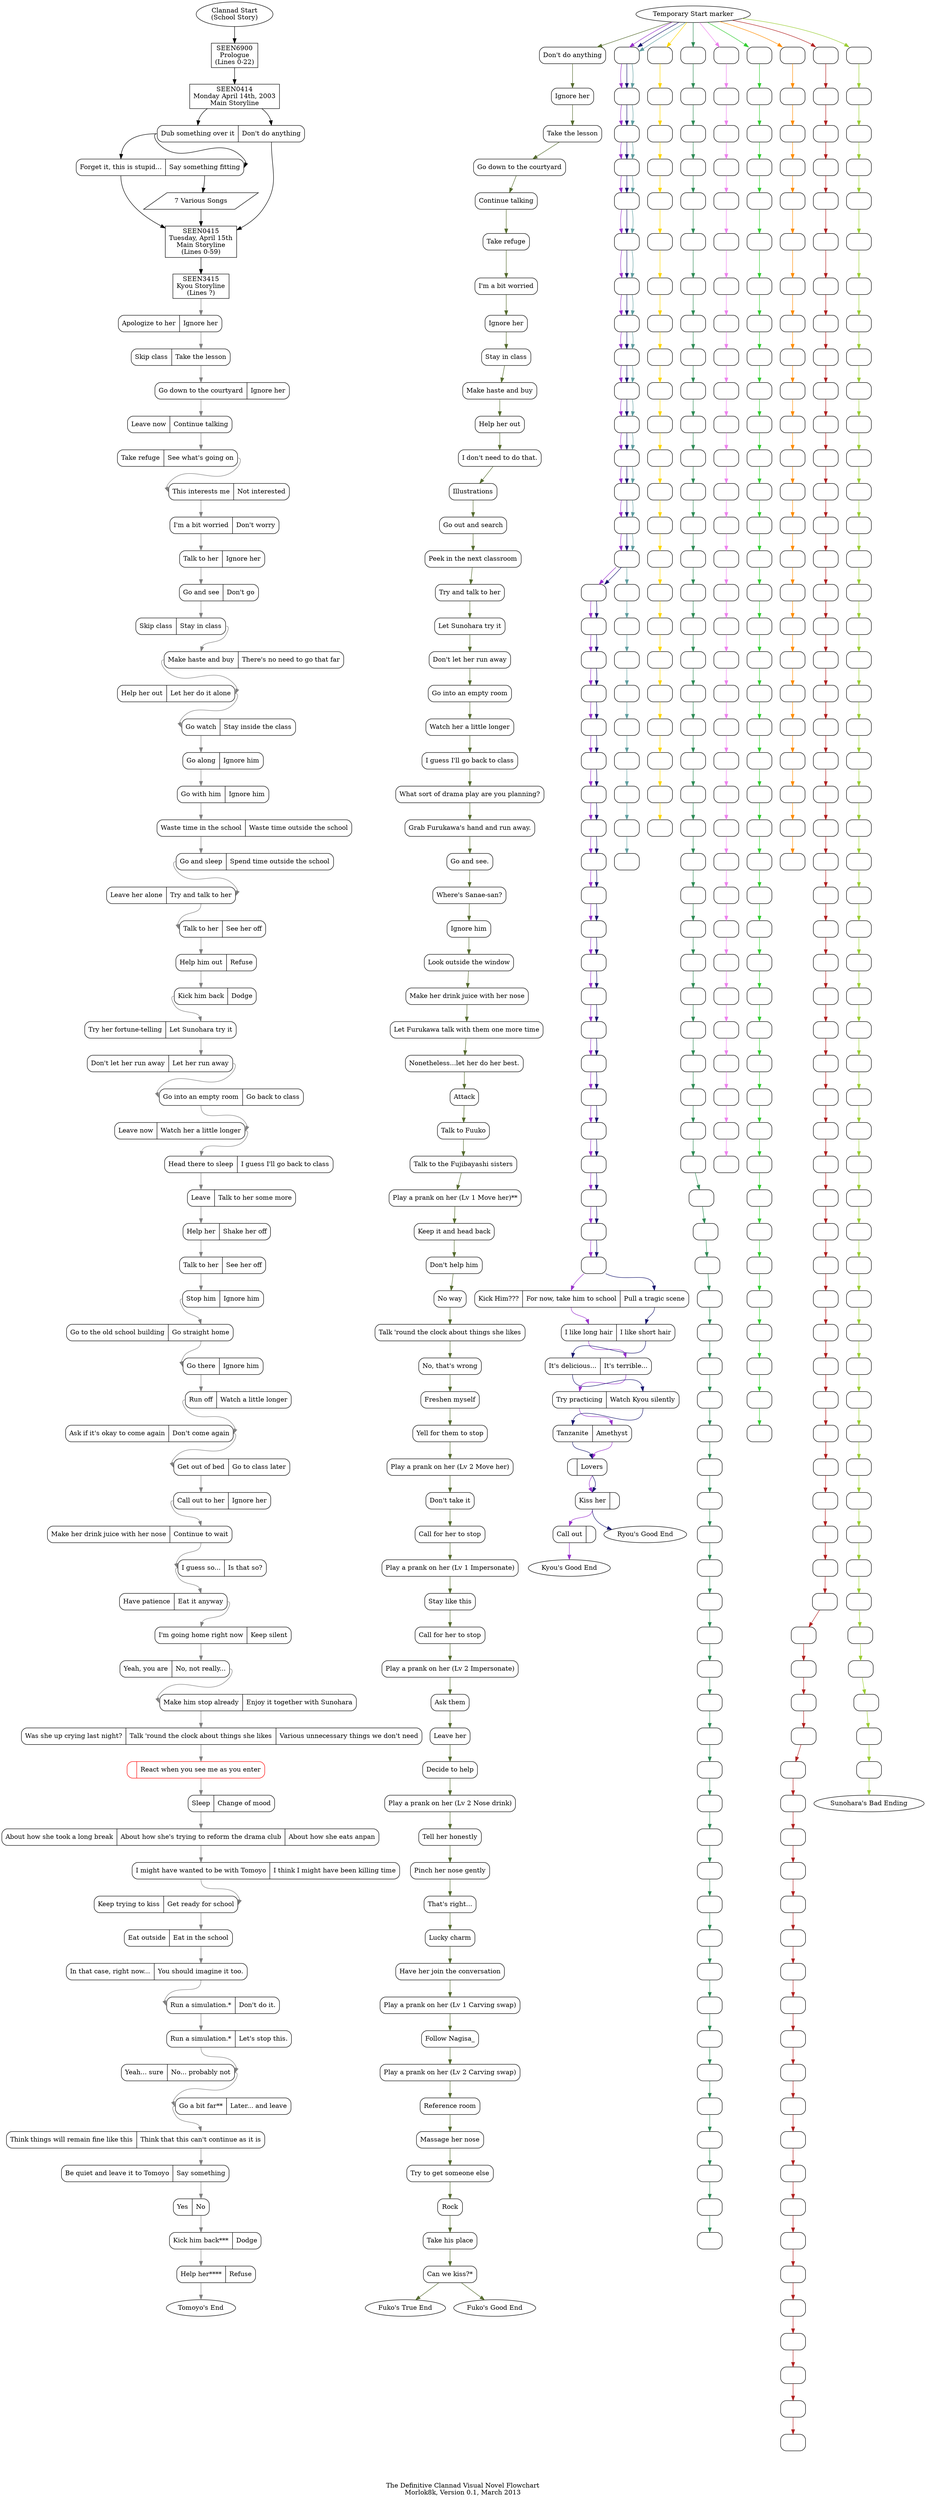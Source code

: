 
// http://www.graphviz.org/content/node-shapes
// http://www.graphviz.org/content/color-names#brewer
    
// clannad SEEN files:
// http://www.baka-tsuki.org/project/index.php?title=Clannad:SEEN6803
    
// walkthroughs:
// http://soukyuu.emevas.net/CLANNAD_guide.html
// http://www.gamefaqs.com/pc/921463-clannad/faqs/61132
    

    
// The Definitive Clannad Visual Novel Flowchart
digraph Clannad{
    graph [ label = "\n\n\n\nThe Definitive Clannad Visual Novel Flowchart\nMorlok8k, Version 0.1, March 2013" ];
    Start [label = "Clannad Start\n(School Story)"];
    SEEN6900_0 [shape = box, label = "SEEN6900\nPrologue\n(Lines 0-22)"];
    Start -> SEEN6900_0;
    SEEN0414 [shape = box, label = "SEEN0414\nMonday April 14th, 2003\nMain Storyline"];
    SEEN6900_0 -> SEEN0414;
    SEEN0414_q1 [shape = Mrecord, label = "<a1>Dub something over it|<a2>Don't do anything"];
    SEEN0414 -> SEEN0414_q1:a1;
    SEEN0414 -> SEEN0414_q1:a2;
    SEEN0414_q2 [shape = Mrecord, label = "<a1>Forget it, this is stupid...|<a2>Say something fitting"];
    SEEN0414_q1:a1 -> SEEN0414_q2:a1;
    SEEN0414_q1:a1 -> SEEN0414_q2:a2;
    SEEN0414_dub [shape = parallelogram, label = "7 Various Songs"];
    SEEN0414_q2:a2 -> SEEN0414_dub;
    SEEN0415_1 [shape = box, label = "SEEN0415\nTuesday, April 15th\nMain Storyline\n(Lines 0-59)"];
    SEEN0414_dub -> SEEN0415_1;
    SEEN0414_q2:a1 -> SEEN0415_1;
    SEEN0414_q1:a2 -> SEEN0415_1;
    SEEN3415 [shape = box, label = "SEEN3415\nKyou Storyline\n(Lines ?)"];  //TODO: verify lines
    SEEN0415_1 -> SEEN3415;
    
    
// tomoyo
    //April 15
    Tomoyo_1 [shape = Mrecord, label = "<a1>Apologize to her|<a2>Ignore her"];
    SEEN3415 -> Tomoyo_1:a2 [color = grey50];    //Tomoyo
    
    Tomoyo_2 [shape = Mrecord, label = "<a1>Skip class|<a2>Take the lesson"];
    Tomoyo_1:a2 -> Tomoyo_2:a2 [color = grey50];    //Tomoyo
    
    Tomoyo_3 [shape = Mrecord, label = "<a1>Go down to the courtyard|<a2>Ignore her"];
    Tomoyo_2:a2 -> Tomoyo_3:a1 [color = grey50];    //Tomoyo
    
    Tomoyo_4 [shape = Mrecord, label = "<a1>Leave now|<a2>Continue talking"];
    Tomoyo_3:a1 -> Tomoyo_4:a2 [color = grey50];    //Tomoyo
    
    Tomoyo_5 [shape = Mrecord, label = "<a1>Take refuge|<a2>See what's going on"];
    Tomoyo_4:a2 -> Tomoyo_5:a2 [color = grey50];    //Tomoyo
    
    Tomoyo_6 [shape = Mrecord, label = "<a1>This interests me|<a2>Not interested"];
    Tomoyo_5:a2 -> Tomoyo_6:a1 [color = grey50];    //Tomoyo
    
    Tomoyo_7 [shape = Mrecord, label = "<a1>I'm a bit worried|<a2>Don't worry"];
    Tomoyo_6:a1 -> Tomoyo_7:a1 [color = grey50];    //Tomoyo
    
    Tomoyo_8 [shape = Mrecord, label = "<a1>Talk to her|<a2>Ignore her"];
    Tomoyo_7:a1 -> Tomoyo_8:a1 [color = grey50];    //Tomoyo
    
    //April 16
    Tomoyo_9 [shape = Mrecord, label = "<a1>Go and see|<a2>Don't go"];
    Tomoyo_8:a1 -> Tomoyo_9:a1 [color = grey50];    //Tomoyo
    
    Tomoyo_10 [shape = Mrecord, label = "<a1>Skip class|<a2>Stay in class"];
    Tomoyo_9:a1 -> Tomoyo_10:a2 [color = grey50];    //Tomoyo
    
    Tomoyo_11 [shape = Mrecord, label = "<a1>Make haste and buy|<a2>There's no need to go that far"];
    Tomoyo_10:a2 -> Tomoyo_11:a1 [color = grey50];    //Tomoyo
    
    Tomoyo_12 [shape = Mrecord, label = "<a1>Help her out|<a2>Let her do it alone"];
    Tomoyo_11:a1 -> Tomoyo_12:a2 [color = grey50];    //Tomoyo
    
    //April 17
    Tomoyo_13 [shape = Mrecord, label = "<a1>Go watch|<a2>Stay inside the class"];
    Tomoyo_12:a2 -> Tomoyo_13:a1 [color = grey50];    //Tomoyo
    
    Tomoyo_14 [shape = Mrecord, label = "<a1>Go along|<a2>Ignore him"];
    Tomoyo_13:a1 -> Tomoyo_14:a1 [color = grey50];    //Tomoyo
    
    Tomoyo_15 [shape = Mrecord, label = "<a1>Go with him|<a2>Ignore him"];
    Tomoyo_14:a1 -> Tomoyo_15:a1 [color = grey50];    //Tomoyo
    
    Tomoyo_16 [shape = Mrecord, label = "<a1>Waste time in the school|<a2>Waste time outside the school"];
    Tomoyo_15:a1 -> Tomoyo_16:a1 [color = grey50];    //Tomoyo
    
    Tomoyo_17 [shape = Mrecord, label = "<a1>Go and sleep|<a2>Spend time outside the school"];
    Tomoyo_16:a1 -> Tomoyo_17:a1 [color = grey50];    //Tomoyo
    
    Tomoyo_18 [shape = Mrecord, label = "<a1>Leave her alone|<a2>Try and talk to her"];
    Tomoyo_17:a1 -> Tomoyo_18:a2 [color = grey50];    //Tomoyo
    
    Tomoyo_19 [shape = Mrecord, label = "<a1>Talk to her|<a2>See her off"];
    Tomoyo_18:a2 -> Tomoyo_19:a1 [color = grey50];    //Tomoyo
    
    //April 18
    Tomoyo_20 [shape = Mrecord, label = "<a1>Help him out|<a2>Refuse"];
    Tomoyo_19:a1 -> Tomoyo_20:a1 [color = grey50];    //Tomoyo
    
    Tomoyo_21 [shape = Mrecord, label = "<a1>Kick him back|<a2>Dodge"];
    Tomoyo_20:a1 -> Tomoyo_21:a1 [color = grey50];    //Tomoyo
    
    Tomoyo_22 [shape = Mrecord, label = "<a1>Try her fortune-telling|<a2>Let Sunohara try it"];
    Tomoyo_21:a1 -> Tomoyo_22:a2 [color = grey50];    //Tomoyo
    
    Tomoyo_23 [shape = Mrecord, label = "<a1>Don't let her run away|<a2>Let her run away"];
    Tomoyo_22:a2 -> Tomoyo_23:a2 [color = grey50];    //Tomoyo
    
    Tomoyo_24 [shape = Mrecord, label = "<a1>Go into an empty room|<a2>Go back to class"];
    Tomoyo_23:a2 -> Tomoyo_24:a1 [color = grey50];    //Tomoyo
    
    Tomoyo_25 [shape = Mrecord, label = "<a1>Leave now|<a2>Watch her a little longer"];
    Tomoyo_24:a1 -> Tomoyo_25:a2 [color = grey50];    //Tomoyo
    
    Tomoyo_26 [shape = Mrecord, label = "<a1>Head there to sleep|<a2>I guess I'll go back to class"];
    Tomoyo_25:a2 -> Tomoyo_26:a1 [color = grey50];    //Tomoyo
    
    Tomoyo_27 [shape = Mrecord, label = "<a1>Leave|<a2>Talk to her some more"];
    Tomoyo_26:a1 -> Tomoyo_27:a1 [color = grey50];    //Tomoyo
    
    Tomoyo_28 [shape = Mrecord, label = "<a1>Help her|<a2>Shake her off"];
    Tomoyo_27:a1 -> Tomoyo_28:a1 [color = grey50];    //Tomoyo
    
    Tomoyo_29 [shape = Mrecord, label = "<a1>Talk to her|<a2>See her off"];
    Tomoyo_28:a1 -> Tomoyo_29:a1 [color = grey50];    //Tomoyo
    
    //April 19
    Tomoyo_30 [shape = Mrecord, label = "<a1>Stop him|<a2>Ignore him"];
    Tomoyo_29:a1 -> Tomoyo_30:a1 [color = grey50];    //Tomoyo
    
    Tomoyo_31 [shape = Mrecord, label = "<a1>Go to the old school building|<a2>Go straight home"];
    Tomoyo_30:a1 -> Tomoyo_31:a2 [color = grey50];    //Tomoyo
    
    //April 20
    Tomoyo_32 [shape = Mrecord, label = "<a1>Go there|<a2>Ignore him"];
    Tomoyo_31:a2 -> Tomoyo_32:a1 [color = grey50];    //Tomoyo
    
    Tomoyo_33 [shape = Mrecord, label = "<a1>Run off|<a2>Watch a little longer"];
    Tomoyo_32:a1 -> Tomoyo_33:a1 [color = grey50];    //Tomoyo
    
    Tomoyo_34 [shape = Mrecord, label = "<a1>Ask if it's okay to come again|<a2>Don't come again"];
    Tomoyo_33:a1 -> Tomoyo_34:a2 [color = grey50];    //Tomoyo
    
    //April 21
    Tomoyo_35 [shape = Mrecord, label = "<a1>Get out of bed|<a2>Go to class later"];
    Tomoyo_34:a2 -> Tomoyo_35:a1 [color = grey50];    //Tomoyo
    
    Tomoyo_36 [shape = Mrecord, label = "<a1>Call out to her|<a2>Ignore her"];
    Tomoyo_35:a1 -> Tomoyo_36:a1 [color = grey50];    //Tomoyo
    
    Tomoyo_37 [shape = Mrecord, label = "<a1>Make her drink juice with her nose|<a2>Continue to wait"];
    Tomoyo_36:a1 -> Tomoyo_37:a2 [color = grey50];    //Tomoyo
    
    Tomoyo_38 [shape = Mrecord, label = "<a1>I guess so...|<a2>Is that so?"];
    Tomoyo_37:a2 -> Tomoyo_38:a1 [color = grey50];    //Tomoyo
    
    Tomoyo_39 [shape = Mrecord, label = "<a1>Have patience|<a2>Eat it anyway"];
    Tomoyo_38:a1 -> Tomoyo_39:a2 [color = grey50];    //Tomoyo
    
    //April 22
    Tomoyo_40 [shape = Mrecord, label = "<a1>I'm going home right now|<a2>Keep silent"];
    Tomoyo_39:a2 -> Tomoyo_40:a1 [color = grey50];    //Tomoyo
    
    Tomoyo_41 [shape = Mrecord, label = "<a1>Yeah, you are|<a2>No, not really..."];
    Tomoyo_40:a1 -> Tomoyo_41:a2 [color = grey50];    //Tomoyo
    
    Tomoyo_42 [shape = Mrecord, label = "<a1>Make him stop already|<a2>Enjoy it together with Sunohara"];
    Tomoyo_41:a2 -> Tomoyo_42:a1 [color = grey50];    //Tomoyo
    
    //April 23
    Tomoyo_43 [shape = Mrecord, label = "<a1>Was she up crying last night?|<a2>Talk 'round the clock about things she likes|<a3>Various unnecessary things we don't need"];
    Tomoyo_42:a1 -> Tomoyo_43:a2 [color = grey50];    //Tomoyo
    
    Tomoyo_44 [shape = Mrecord, label = "<a1>|<a2>React when you see me as you enter", color = red];    //TODO:  Finish this label...  Never seen it?
    Tomoyo_43:a2 -> Tomoyo_44:a2 [color = grey50];    //Tomoyo
    
    Tomoyo_45 [shape = Mrecord, label = "<a1>Sleep|<a2>Change of mood"];
    Tomoyo_44:a2 -> Tomoyo_45:a1 [color = grey50];    //Tomoyo
    
    Tomoyo_46 [shape = Mrecord, label = "<a1>About how she took a long break|<a2>About how she's trying to reform the drama club|<a3>About how she eats anpan"];
    Tomoyo_45:a1 -> Tomoyo_46:a2 [color = grey50];    //Tomoyo
    
    //April 24
    Tomoyo_47 [shape = Mrecord, label = "<a1>I might have wanted to be with Tomoyo|<a2>I think I might have been killing time"];
    Tomoyo_46:a2 -> Tomoyo_47:a1 [color = grey50];    //Tomoyo
    
    //April 25th
    Tomoyo_48 [shape = Mrecord, label = "<a1>Keep trying to kiss|<a2>Get ready for school"];
    Tomoyo_47:a1 -> Tomoyo_48:a2 [color = grey50];    //Tomoyo
    
    //April 26th
    Tomoyo_49 [shape = Mrecord, label = "<a1>Eat outside|<a2>Eat in the school"];
    Tomoyo_48:a2 -> Tomoyo_49:a2 [color = grey50];    //Tomoyo
    
    //May 2nd
    Tomoyo_50 [shape = Mrecord, label = "<a1>In that case, right now...|<a2>You should imagine it too."];
    Tomoyo_49:a2 -> Tomoyo_50:a2 [color = grey50];    //Tomoyo
    
    //May 3rd
    Tomoyo_51 [shape = Mrecord, label = "<a1>Run a simulation.*|<a2>Don't do it."];
    Tomoyo_50:a2 -> Tomoyo_51:a1 [color = grey50];    //Tomoyo
    
    Tomoyo_52 [shape = Mrecord, label = "<a1>Run a simulation.*|<a2>Let's stop this."];
    Tomoyo_51:a1 -> Tomoyo_52:a1 [color = grey50];    //Tomoyo
    
    Tomoyo_53 [shape = Mrecord, label = "<a1>Yeah... sure|<a2>No... probably not"];
    Tomoyo_52:a1 -> Tomoyo_53:a2 [color = grey50];    //Tomoyo
    
    //May 4
    Tomoyo_54 [shape = Mrecord, label = "<a1>Go a bit far**|<a2>Later... and leave"];
    Tomoyo_53:a2 -> Tomoyo_54:a1 [color = grey50];    //Tomoyo
    
    //May 5
    Tomoyo_55 [shape = Mrecord, label = "<a1>Think things will remain fine like this|<a2>Think that this can't continue as it is"];
    Tomoyo_54:a1 -> Tomoyo_55:a2 [color = grey50];    //Tomoyo
    
    //May 6
    Tomoyo_56 [shape = Mrecord, label = "<a1>Be quiet and leave it to Tomoyo|<a2>Say something"];
    Tomoyo_55:a2 -> Tomoyo_56:a2 [color = grey50];    //Tomoyo
    
    Tomoyo_57 [shape = Mrecord, label = "<a1>Yes|<a2>No"];
    Tomoyo_56:a2 -> Tomoyo_57:a2 [color = grey50];    //Tomoyo
    
    //May 11
    Tomoyo_58 [shape = Mrecord, label = "<a1>Kick him back***|<a2>Dodge"];
    Tomoyo_57:a2 -> Tomoyo_58:a1 [color = grey50];    //Tomoyo
    
    Tomoyo_59 [shape = Mrecord, label = "<a1>Help her****|<a2>Refuse"];
    Tomoyo_58:a1 -> Tomoyo_59:a1 [color = grey50];    //Tomoyo
    
    TOMOYO_END [label = "Tomoyo's End"];
    Tomoyo_59:a1 -> TOMOYO_END [color = grey50];    //Tomoyo
    
    
    
    Start0 [label = "Temporary Start marker"];
    
    
    
    Fuko_1 [shape = Mrecord, label = "<a>Don't do anything"];
    Start0 -> Fuko_1:a [color = darkolivegreen];    //Fuko
    
    Fuko_2 [shape = Mrecord, label = "<a>Ignore her"];
    Fuko_1:a -> Fuko_2:a [color = darkolivegreen];    //Fuko
    
    Fuko_3 [shape = Mrecord, label = "<a>Take the lesson"];
    Fuko_2:a -> Fuko_3:a [color = darkolivegreen];    //Fuko
    
    Fuko_4 [shape = Mrecord, label = "<a>Go down to the courtyard"];
    Fuko_3:a -> Fuko_4:a [color = darkolivegreen];    //Fuko
    
    Fuko_5 [shape = Mrecord, label = "<a>Continue talking"];
    Fuko_4:a -> Fuko_5:a [color = darkolivegreen];    //Fuko
    
    Fuko_6 [shape = Mrecord, label = "<a>Take refuge"];
    Fuko_5:a -> Fuko_6:a [color = darkolivegreen];    //Fuko
    
    Fuko_7 [shape = Mrecord, label = "<a>I'm a bit worried"];
    Fuko_6:a -> Fuko_7:a [color = darkolivegreen];    //Fuko
    
    Fuko_8 [shape = Mrecord, label = "<a>Ignore her"];
    Fuko_7:a -> Fuko_8:a [color = darkolivegreen];    //Fuko
    
    Fuko_9 [shape = Mrecord, label = "<a>Stay in class"];
    Fuko_8:a -> Fuko_9:a [color = darkolivegreen];    //Fuko
    
    Fuko_10 [shape = Mrecord, label = "<a>Make haste and buy"];
    Fuko_9:a -> Fuko_10:a [color = darkolivegreen];    //Fuko
    
    Fuko_11 [shape = Mrecord, label = "<a>Help her out"];
    Fuko_10:a -> Fuko_11:a [color = darkolivegreen];    //Fuko
    
    Fuko_12 [shape = Mrecord, label = "<a>I don't need to do that."];
    Fuko_11:a -> Fuko_12:a [color = darkolivegreen];    //Fuko
    
    Fuko_13 [shape = Mrecord, label = "<a>Illustrations"];
    Fuko_12:a -> Fuko_13:a [color = darkolivegreen];    //Fuko
    
    Fuko_14 [shape = Mrecord, label = "<a>Go out and search"];
    Fuko_13:a -> Fuko_14:a [color = darkolivegreen];    //Fuko
    
    Fuko_15 [shape = Mrecord, label = "<a>Peek in the next classroom"];
    Fuko_14:a -> Fuko_15:a [color = darkolivegreen];    //Fuko
    
    Fuko_16 [shape = Mrecord, label = "<a>Try and talk to her"];
    Fuko_15:a -> Fuko_16:a [color = darkolivegreen];    //Fuko
    
    Fuko_17 [shape = Mrecord, label = "<a>Let Sunohara try it"];
    Fuko_16:a -> Fuko_17:a [color = darkolivegreen];    //Fuko
    
    Fuko_18 [shape = Mrecord, label = "<a>Don't let her run away"];
    Fuko_17:a -> Fuko_18:a [color = darkolivegreen];    //Fuko
    
    Fuko_19 [shape = Mrecord, label = "<a>Go into an empty room"];
    Fuko_18:a -> Fuko_19:a [color = darkolivegreen];    //Fuko
    
    Fuko_20 [shape = Mrecord, label = "<a>Watch her a little longer"];
    Fuko_19:a -> Fuko_20:a [color = darkolivegreen];    //Fuko
    
    Fuko_21 [shape = Mrecord, label = "<a>I guess I'll go back to class"];
    Fuko_20:a -> Fuko_21:a [color = darkolivegreen];    //Fuko
    
    Fuko_22 [shape = Mrecord, label = "<a>What sort of drama play are you planning?"];
    Fuko_21:a -> Fuko_22:a [color = darkolivegreen];    //Fuko
    
    Fuko_23 [shape = Mrecord, label = "<a>Grab Furukawa's hand and run away."];
    Fuko_22:a -> Fuko_23:a [color = darkolivegreen];    //Fuko
    
    Fuko_24 [shape = Mrecord, label = "<a>Go and see."];
    Fuko_23:a -> Fuko_24:a [color = darkolivegreen];    //Fuko
    
    Fuko_25 [shape = Mrecord, label = "<a>Where's Sanae-san?"];
    Fuko_24:a -> Fuko_25:a [color = darkolivegreen];    //Fuko
    
    Fuko_26 [shape = Mrecord, label = "<a>Ignore him"];
    Fuko_25:a -> Fuko_26:a [color = darkolivegreen];    //Fuko
    
    Fuko_27 [shape = Mrecord, label = "<a>Look outside the window"];
    Fuko_26:a -> Fuko_27:a [color = darkolivegreen];    //Fuko
    
    Fuko_28 [shape = Mrecord, label = "<a>Make her drink juice with her nose"];
    Fuko_27:a -> Fuko_28:a [color = darkolivegreen];    //Fuko
    
    Fuko_29 [shape = Mrecord, label = "<a>Let Furukawa talk with them one more time"];
    Fuko_28:a -> Fuko_29:a [color = darkolivegreen];    //Fuko
    
    Fuko_30 [shape = Mrecord, label = "<a>Nonetheless...let her do her best."];
    Fuko_29:a -> Fuko_30:a [color = darkolivegreen];    //Fuko
    
    Fuko_31 [shape = Mrecord, label = "<a>Attack"];
    Fuko_30:a -> Fuko_31:a [color = darkolivegreen];    //Fuko
    
    Fuko_32 [shape = Mrecord, label = "<a>Talk to Fuuko"];
    Fuko_31:a -> Fuko_32:a [color = darkolivegreen];    //Fuko
    
    Fuko_33 [shape = Mrecord, label = "<a>Talk to the Fujibayashi sisters"];
    Fuko_32:a -> Fuko_33:a [color = darkolivegreen];    //Fuko
    
    Fuko_34 [shape = Mrecord, label = "<a>Play a prank on her (Lv 1 Move her)**"];
    Fuko_33:a -> Fuko_34:a [color = darkolivegreen];    //Fuko
    
    Fuko_35 [shape = Mrecord, label = "<a>Keep it and head back"];
    Fuko_34:a -> Fuko_35:a [color = darkolivegreen];    //Fuko
    
    Fuko_36 [shape = Mrecord, label = "<a>Don't help him"];
    Fuko_35:a -> Fuko_36:a [color = darkolivegreen];    //Fuko
    
    Fuko_37 [shape = Mrecord, label = "<a>No way"];
    Fuko_36:a -> Fuko_37:a [color = darkolivegreen];    //Fuko
    
    Fuko_38 [shape = Mrecord, label = "<a>Talk 'round the clock about things she likes"];
    Fuko_37:a -> Fuko_38:a [color = darkolivegreen];    //Fuko
    
    Fuko_39 [shape = Mrecord, label = "<a>No, that's wrong"];
    Fuko_38:a -> Fuko_39:a [color = darkolivegreen];    //Fuko
    
    Fuko_40 [shape = Mrecord, label = "<a>Freshen myself"];
    Fuko_39:a -> Fuko_40:a [color = darkolivegreen];    //Fuko
    
    Fuko_41 [shape = Mrecord, label = "<a>Yell for them to stop"];
    Fuko_40:a -> Fuko_41:a [color = darkolivegreen];    //Fuko
    
    Fuko_42 [shape = Mrecord, label = "<a>Play a prank on her (Lv 2 Move her)"];
    Fuko_41:a -> Fuko_42:a [color = darkolivegreen];    //Fuko
    
    Fuko_43 [shape = Mrecord, label = "<a>Don't take it"];
    Fuko_42:a -> Fuko_43:a [color = darkolivegreen];    //Fuko
    
    Fuko_44 [shape = Mrecord, label = "<a>Call for her to stop"];
    Fuko_43:a -> Fuko_44:a [color = darkolivegreen];    //Fuko
    
    Fuko_45 [shape = Mrecord, label = "<a>Play a prank on her (Lv 1 Impersonate)"];
    Fuko_44:a -> Fuko_45:a [color = darkolivegreen];    //Fuko
    
    Fuko_46 [shape = Mrecord, label = "<a>Stay like this"];
    Fuko_45:a -> Fuko_46:a [color = darkolivegreen];    //Fuko
    
    Fuko_47 [shape = Mrecord, label = "<a>Call for her to stop"];
    Fuko_46:a -> Fuko_47:a [color = darkolivegreen];    //Fuko
    
    Fuko_48 [shape = Mrecord, label = "<a>Play a prank on her (Lv 2 Impersonate)"];
    Fuko_47:a -> Fuko_48:a [color = darkolivegreen];    //Fuko
    
    Fuko_49 [shape = Mrecord, label = "<a>Ask them"];
    Fuko_48:a -> Fuko_49:a [color = darkolivegreen];    //Fuko
    
    Fuko_50 [shape = Mrecord, label = "<a>Leave her"];
    Fuko_49:a -> Fuko_50:a [color = darkolivegreen];    //Fuko
    
    Fuko_51 [shape = Mrecord, label = "<a>Decide to help"];
    Fuko_50:a -> Fuko_51:a [color = darkolivegreen];    //Fuko
    
    Fuko_52 [shape = Mrecord, label = "<a>Play a prank on her (Lv 2 Nose drink)"];
    Fuko_51:a -> Fuko_52:a [color = darkolivegreen];    //Fuko
    
    Fuko_53 [shape = Mrecord, label = "<a>Tell her honestly"];
    Fuko_52:a -> Fuko_53:a [color = darkolivegreen];    //Fuko
    
    Fuko_54 [shape = Mrecord, label = "<a>Pinch her nose gently"];
    Fuko_53:a -> Fuko_54:a [color = darkolivegreen];    //Fuko
    
    Fuko_55 [shape = Mrecord, label = "<a>That's right..."];
    Fuko_54:a -> Fuko_55:a [color = darkolivegreen];    //Fuko
    
    Fuko_56 [shape = Mrecord, label = "<a>Lucky charm"];
    Fuko_55:a -> Fuko_56:a [color = darkolivegreen];    //Fuko
    
    Fuko_57 [shape = Mrecord, label = "<a>Have her join the conversation"];
    Fuko_56:a -> Fuko_57:a [color = darkolivegreen];    //Fuko
    
    Fuko_58 [shape = Mrecord, label = "<a>Play a prank on her (Lv 1 Carving swap)"];
    Fuko_57:a -> Fuko_58:a [color = darkolivegreen];    //Fuko
    
    Fuko_59 [shape = Mrecord, label = "<a>Follow Nagisa_"];
    Fuko_58:a -> Fuko_59:a [color = darkolivegreen];    //Fuko
    
    Fuko_60 [shape = Mrecord, label = "<a>Play a prank on her (Lv 2 Carving swap)"];
    Fuko_59:a -> Fuko_60:a [color = darkolivegreen];    //Fuko
    
    Fuko_61 [shape = Mrecord, label = "<a>Reference room"];
    Fuko_60:a -> Fuko_61:a [color = darkolivegreen];    //Fuko
    
    Fuko_62 [shape = Mrecord, label = "<a>Massage her nose"];
    Fuko_61:a -> Fuko_62:a [color = darkolivegreen];    //Fuko
    
    Fuko_63 [shape = Mrecord, label = "<a>Try to get someone else"];
    Fuko_62:a -> Fuko_63:a [color = darkolivegreen];    //Fuko
    
    Fuko_64 [shape = Mrecord, label = "<a>Rock"];
    Fuko_63:a -> Fuko_64:a [color = darkolivegreen];    //Fuko
    
    Fuko_65 [shape = Mrecord, label = "<a>Take his place"];
    Fuko_64:a -> Fuko_65:a [color = darkolivegreen];    //Fuko
    
    Fuko_66 [shape = Mrecord, label = "<a>Can we kiss?*"];
    Fuko_65:a -> Fuko_66:a [color = darkolivegreen];    //Fuko
    
    FUKO_TRUE_END [ label = "Fuko's True End"];
    FUKO_GOOD_END [ label = "Fuko's Good End"];
    Fuko_66:a -> FUKO_TRUE_END [color = darkolivegreen];    //Fuko
    Fuko_66:a -> FUKO_GOOD_END [color = darkolivegreen];    //Fuko
   
    
    
    Kyou_Ryou_1 [shape = Mrecord, label = "<a>"];
    Start0 -> Kyou_Ryou_1:a [color = darkorchid];    //Kyou
    Start0 -> Kyou_Ryou_1:a [color = midnightblue];    //Ryou
    Start0 -> Kyou_Ryou_1:a [color = cadetblue];    //Kappei
    
    Kyou_Ryou_2 [shape = Mrecord, label = "<a>"];
    Kyou_Ryou_1:a -> Kyou_Ryou_2:a [color = darkorchid];    //Kyou
    Kyou_Ryou_1:a -> Kyou_Ryou_2:a [color = midnightblue];    //Ryou
    Kyou_Ryou_1:a -> Kyou_Ryou_2:a [color = cadetblue];    //Kappei
    
    Kyou_Ryou_3 [shape = Mrecord, label = "<a>"];
    Kyou_Ryou_2:a -> Kyou_Ryou_3:a [color = darkorchid];    //Kyou
    Kyou_Ryou_2:a -> Kyou_Ryou_3:a [color = midnightblue];    //Ryou
    Kyou_Ryou_2:a -> Kyou_Ryou_3:a [color = cadetblue];    //Kappei
    
    Kyou_Ryou_4 [shape = Mrecord, label = "<a>"];
    Kyou_Ryou_3:a -> Kyou_Ryou_4:a [color = darkorchid];    //Kyou
    Kyou_Ryou_3:a -> Kyou_Ryou_4:a [color = midnightblue];    //Ryou
    Kyou_Ryou_3:a -> Kyou_Ryou_4:a [color = cadetblue];    //Kappei
    
    Kyou_Ryou_5 [shape = Mrecord, label = "<a>"];
    Kyou_Ryou_4:a -> Kyou_Ryou_5:a [color = darkorchid];    //Kyou
    Kyou_Ryou_4:a -> Kyou_Ryou_5:a [color = midnightblue];    //Ryou
    Kyou_Ryou_4:a -> Kyou_Ryou_5:a [color = cadetblue];    //Kappei
    
    Kyou_Ryou_6 [shape = Mrecord, label = "<a>"];
    Kyou_Ryou_5:a -> Kyou_Ryou_6:a [color = darkorchid];    //Kyou
    Kyou_Ryou_5:a -> Kyou_Ryou_6:a [color = midnightblue];    //Ryou
    Kyou_Ryou_5:a -> Kyou_Ryou_6:a [color = cadetblue];    //Kappei
    
    Kyou_Ryou_7 [shape = Mrecord, label = "<a>"];
    Kyou_Ryou_6:a -> Kyou_Ryou_7:a [color = darkorchid];    //Kyou
    Kyou_Ryou_6:a -> Kyou_Ryou_7:a [color = midnightblue];    //Ryou
    Kyou_Ryou_6:a -> Kyou_Ryou_7:a [color = cadetblue];    //Kappei
    
    Kyou_Ryou_8 [shape = Mrecord, label = "<a>"];
    Kyou_Ryou_7:a -> Kyou_Ryou_8:a [color = darkorchid];    //Kyou
    Kyou_Ryou_7:a -> Kyou_Ryou_8:a [color = midnightblue];    //Ryou
    Kyou_Ryou_7:a -> Kyou_Ryou_8:a [color = cadetblue];    //Kappei
    

    Kyou_Ryou_9 [shape = Mrecord, label = "<a>"];
    Kyou_Ryou_8:a -> Kyou_Ryou_9:a [color = darkorchid];    //Kyou
    Kyou_Ryou_8:a -> Kyou_Ryou_9:a [color = midnightblue];    //Ryou
    Kyou_Ryou_8:a -> Kyou_Ryou_9:a [color = cadetblue];    //Kappei
    
    Kyou_Ryou_10 [shape = Mrecord, label = "<a>"];
    Kyou_Ryou_9:a -> Kyou_Ryou_10:a [color = darkorchid];    //Kyou
    Kyou_Ryou_9:a -> Kyou_Ryou_10:a [color = midnightblue];    //Ryou
    Kyou_Ryou_9:a -> Kyou_Ryou_10:a [color = cadetblue];    //Kappei
    
    Kyou_Ryou_11 [shape = Mrecord, label = "<a>"];
    Kyou_Ryou_10:a -> Kyou_Ryou_11:a [color = darkorchid];    //Kyou
    Kyou_Ryou_10:a -> Kyou_Ryou_11:a [color = midnightblue];    //Ryou
    Kyou_Ryou_10:a -> Kyou_Ryou_11:a [color = cadetblue];    //Kappei
    
    Kyou_Ryou_12 [shape = Mrecord, label = "<a>"];
    Kyou_Ryou_11:a -> Kyou_Ryou_12:a [color = darkorchid];    //Kyou
    Kyou_Ryou_11:a -> Kyou_Ryou_12:a [color = midnightblue];    //Ryou
    Kyou_Ryou_11:a -> Kyou_Ryou_12:a [color = cadetblue];    //Kappei
    
    Kyou_Ryou_13 [shape = Mrecord, label = "<a>"];
    Kyou_Ryou_12:a -> Kyou_Ryou_13:a [color = darkorchid];    //Kyou
    Kyou_Ryou_12:a -> Kyou_Ryou_13:a [color = midnightblue];    //Ryou
    Kyou_Ryou_12:a -> Kyou_Ryou_13:a [color = cadetblue];    //Kappei
    
    Kyou_Ryou_14 [shape = Mrecord, label = "<a>"];
    Kyou_Ryou_13:a -> Kyou_Ryou_14:a [color = darkorchid];    //Kyou
    Kyou_Ryou_13:a -> Kyou_Ryou_14:a [color = midnightblue];    //Ryou
    Kyou_Ryou_13:a -> Kyou_Ryou_14:a [color = cadetblue];    //Kappei
    
    Kyou_Ryou_15 [shape = Mrecord, label = "<a>"];
    Kyou_Ryou_14:a -> Kyou_Ryou_15:a [color = darkorchid];    //Kyou
    Kyou_Ryou_14:a -> Kyou_Ryou_15:a [color = midnightblue];    //Ryou
    Kyou_Ryou_14:a -> Kyou_Ryou_15:a [color = cadetblue];    //Kappei
    
    
    
    Kyou_Ryou_16 [shape = Mrecord, label = "<a>"];
    Kyou_Ryou_15:a -> Kyou_Ryou_16:a [color = darkorchid];    //Kyou
    Kyou_Ryou_15:a -> Kyou_Ryou_16:a [color = midnightblue];    //Ryou
    
    Kyou_Ryou_17 [shape = Mrecord, label = "<a>"];
    Kyou_Ryou_16:a -> Kyou_Ryou_17:a [color = darkorchid];    //Kyou
    Kyou_Ryou_16:a -> Kyou_Ryou_17:a [color = midnightblue];    //Ryou
    
    Kyou_Ryou_18 [shape = Mrecord, label = "<a>"];
    Kyou_Ryou_17:a -> Kyou_Ryou_18:a [color = darkorchid];    //Kyou
    Kyou_Ryou_17:a -> Kyou_Ryou_18:a [color = midnightblue];    //Ryou
    
    Kyou_Ryou_19 [shape = Mrecord, label = "<a>"];
    Kyou_Ryou_18:a -> Kyou_Ryou_19:a [color = darkorchid];    //Kyou
    Kyou_Ryou_18:a -> Kyou_Ryou_19:a [color = midnightblue];    //Ryou
    
    Kyou_Ryou_20 [shape = Mrecord, label = "<a>"];
    Kyou_Ryou_19:a -> Kyou_Ryou_20:a [color = darkorchid];    //Kyou
    Kyou_Ryou_19:a -> Kyou_Ryou_20:a [color = midnightblue];    //Ryou
    
    Kyou_Ryou_21 [shape = Mrecord, label = "<a>"];
    Kyou_Ryou_20:a -> Kyou_Ryou_21:a [color = darkorchid];    //Kyou
    Kyou_Ryou_20:a -> Kyou_Ryou_21:a [color = midnightblue];    //Ryou
    
    Kyou_Ryou_22 [shape = Mrecord, label = "<a>"];
    Kyou_Ryou_21:a -> Kyou_Ryou_22:a [color = darkorchid];    //Kyou
    Kyou_Ryou_21:a -> Kyou_Ryou_22:a [color = midnightblue];    //Ryou
    
    Kyou_Ryou_23 [shape = Mrecord, label = "<a>"];
    Kyou_Ryou_22:a -> Kyou_Ryou_23:a [color = darkorchid];    //Kyou
    Kyou_Ryou_22:a -> Kyou_Ryou_23:a [color = midnightblue];    //Ryou
    
    Kyou_Ryou_24 [shape = Mrecord, label = "<a>"];
    Kyou_Ryou_23:a -> Kyou_Ryou_24:a [color = darkorchid];    //Kyou
    Kyou_Ryou_23:a -> Kyou_Ryou_24:a [color = midnightblue];    //Ryou
    
    Kyou_Ryou_25 [shape = Mrecord, label = "<a>"];
    Kyou_Ryou_24:a -> Kyou_Ryou_25:a [color = darkorchid];    //Kyou
    Kyou_Ryou_24:a -> Kyou_Ryou_25:a [color = midnightblue];    //Ryou
    
    Kyou_Ryou_26 [shape = Mrecord, label = "<a>"];
    Kyou_Ryou_25:a -> Kyou_Ryou_26:a [color = darkorchid];    //Kyou
    Kyou_Ryou_25:a -> Kyou_Ryou_26:a [color = midnightblue];    //Ryou
    
    Kyou_Ryou_27 [shape = Mrecord, label = "<a>"];
    Kyou_Ryou_26:a -> Kyou_Ryou_27:a [color = darkorchid];    //Kyou
    Kyou_Ryou_26:a -> Kyou_Ryou_27:a [color = midnightblue];    //Ryou
    
    Kyou_Ryou_28 [shape = Mrecord, label = "<a>"];
    Kyou_Ryou_27:a -> Kyou_Ryou_28:a [color = darkorchid];    //Kyou
    Kyou_Ryou_27:a -> Kyou_Ryou_28:a [color = midnightblue];    //Ryou
    
    Kyou_Ryou_29 [shape = Mrecord, label = "<a>"];
    Kyou_Ryou_28:a -> Kyou_Ryou_29:a [color = darkorchid];    //Kyou
    Kyou_Ryou_28:a -> Kyou_Ryou_29:a [color = midnightblue];    //Ryou
    
    Kyou_Ryou_30 [shape = Mrecord, label = "<a>"];
    Kyou_Ryou_29:a -> Kyou_Ryou_30:a [color = darkorchid];    //Kyou
    Kyou_Ryou_29:a -> Kyou_Ryou_30:a [color = midnightblue];    //Ryou
    
    Kyou_Ryou_31 [shape = Mrecord, label = "<a>"];
    Kyou_Ryou_30:a -> Kyou_Ryou_31:a [color = darkorchid];    //Kyou
    Kyou_Ryou_30:a -> Kyou_Ryou_31:a [color = midnightblue];    //Ryou
    
    Kyou_Ryou_32 [shape = Mrecord, label = "<a>"];
    Kyou_Ryou_31:a -> Kyou_Ryou_32:a [color = darkorchid];    //Kyou
    Kyou_Ryou_31:a -> Kyou_Ryou_32:a [color = midnightblue];    //Ryou
    
    Kyou_Ryou_33 [shape = Mrecord, label = "<a>"];
    Kyou_Ryou_32:a -> Kyou_Ryou_33:a [color = darkorchid];    //Kyou
    Kyou_Ryou_32:a -> Kyou_Ryou_33:a [color = midnightblue];    //Ryou
    
    Kyou_Ryou_34 [shape = Mrecord, label = "<a>"];
    Kyou_Ryou_33:a -> Kyou_Ryou_34:a [color = darkorchid];    //Kyou
    Kyou_Ryou_33:a -> Kyou_Ryou_34:a [color = midnightblue];    //Ryou
    
    Kyou_Ryou_35 [shape = Mrecord, label = "<a>"];
    Kyou_Ryou_34:a -> Kyou_Ryou_35:a [color = darkorchid];    //Kyou
    Kyou_Ryou_34:a -> Kyou_Ryou_35:a [color = midnightblue];    //Ryou
    
    Kyou_Ryou_36 [shape = Mrecord, label = "<a>"];
    Kyou_Ryou_35:a -> Kyou_Ryou_36:a [color = darkorchid];    //Kyou
    Kyou_Ryou_35:a -> Kyou_Ryou_36:a [color = midnightblue];    //Ryou
    
    Kyou_Ryou_37 [shape = Mrecord, label = "<a1>Kick Him???|<a2>For now, take him to school|<a3>Pull a tragic scene"];  //TODO: verify
    Kyou_Ryou_36:a -> Kyou_Ryou_37:a2 [color = darkorchid];    //Kyou
    Kyou_Ryou_36:a -> Kyou_Ryou_37:a3 [color = midnightblue];    //Ryou
    
/*
-Don't do anything
Apologize to her
Take the lesson
Ignore her
Take refuge
Ignore her
Talk to the old lady
Investigate
Stay in class
Waste time outside the school
See her off
Fortune telling using cards
I guess I'll go back to class
Go straight home
Ignore him
Go to class later
Jump to the right
Run
Tear it up and throw it away
Say "Good day"
Take him for now
Follow her
Add "And toilet seat cover" in every sentence
Don't take it
Really? Are you serious?
Be nice and head to the gates
Friends
Even then, if you want to...
For now, take him to school
*/
    
    Kyou_1 [shape = Mrecord, label = "<a1>I like long hair|<a2>I like short hair"];
    Kyou_Ryou_37:a2 -> Kyou_1:a1 [color = darkorchid];    //Kyou
    Kyou_Ryou_37:a3 -> Kyou_1:a2 [color = midnightblue];    //Ryou

    Kyou_2 [shape = Mrecord, label = "<a1>It's delicious...|<a2>It's terrible..."];
    Kyou_1:a1 -> Kyou_2:a2 [color = darkorchid];    //Kyou
    Kyou_1:a2 -> Kyou_2:a1 [color = midnightblue];    //Ryou
    
    Kyou_3 [shape = Mrecord, label = "<a1>Try practicing|<a2>Watch Kyou silently"];
    Kyou_2:a2 -> Kyou_3:a1 [color = darkorchid];    //Kyou
    Kyou_2:a1 -> Kyou_3:a2 [color = midnightblue];    //Ryou
    
    Kyou_4 [shape = Mrecord, label = "<a1>Tanzanite|<a2>Amethyst"];
    Kyou_3:a1 -> Kyou_4:a2 [color = darkorchid];    //Kyou
    Kyou_3:a2 -> Kyou_4:a1 [color = midnightblue];    //Ryou
    
    Kyou_5 [shape = Mrecord, label = "<a1>|<a2>Lovers"];
    Kyou_4:a2 -> Kyou_5:a2 [color = darkorchid];    //Kyou
    Kyou_4:a1 -> Kyou_5:a2 [color = midnightblue];    //Ryou
    
    Kyou_6 [shape = Mrecord, label = "<a1>Kiss her|<a2>"];
    Kyou_5:a2 -> Kyou_6:a1 [color = darkorchid];    //Kyou
    Kyou_5:a2 -> Kyou_6:a1 [color = midnightblue];    //Ryou
    
    Kyou_7 [shape = Mrecord, label = "<a1>Call out|<a2>"];
    Kyou_6:a1 -> Kyou_7:a1 [color = darkorchid];    //Kyou
    
    RYOU_GOOD_END [label = "Ryou's Good End"];
    KYOU_GOOD_END [label = "Kyou's Good End"];
    
    Kyou_7:a1 -> KYOU_GOOD_END [color = darkorchid];    //Kyou
    Kyou_6:a1 -> RYOU_GOOD_END [color = midnightblue];    //Ryou
    
    
   
    
    
    
    Kappei_16 [shape = Mrecord, label = "<a>"];
    Kyou_Ryou_15:a -> Kappei_16:a [color = cadetblue];    //Kappei
    
    Kappei_17 [shape = Mrecord, label = "<a>"];
    Kappei_16:a -> Kappei_17:a [color = cadetblue];    //Kappei
    
    Kappei_18 [shape = Mrecord, label = "<a>"];
    Kappei_17:a -> Kappei_18:a [color = cadetblue];    //Kappei
    
    Kappei_19 [shape = Mrecord, label = "<a>"];
    Kappei_18:a -> Kappei_19:a [color = cadetblue];    //Kappei
    
    Kappei_20 [shape = Mrecord, label = "<a>"];
    Kappei_19:a -> Kappei_20:a [color = cadetblue];    //Kappei
    
    Kappei_21 [shape = Mrecord, label = "<a>"];
    Kappei_20:a -> Kappei_21:a [color = cadetblue];    //Kappei
    
    Kappei_22 [shape = Mrecord, label = "<a>"];
    Kappei_21:a -> Kappei_22:a [color = cadetblue];    //Kappei
    
    Kappei_23 [shape = Mrecord, label = "<a>"];
    Kappei_22:a -> Kappei_23:a [color = cadetblue];    //Kappei
    
    Kappei_24 [shape = Mrecord, label = "<a>"];
    Kappei_23:a -> Kappei_24:a [color = cadetblue];    //Kappei
    
/*
Watch a little longer
Help out
Go to class later
Jump to the right
Wake the person up
Find the address to bring it to
React when you see me as you enter
Throw Botan towards Kyou
Don't help him
Like having a flashback from a previous volume of a manga
Don't take it
Don't
Introduce him to an inn.
*/
    
    
    
    
    Misae_1 [shape = Mrecord, label = "<a>"];
    Start0 -> Misae_1:a [color = gold];    //Misae
    
    Misae_2 [shape = Mrecord, label = "<a>"];
    Misae_1:a -> Misae_2:a [color = gold];    //Misae
    
    Misae_3 [shape = Mrecord, label = "<a>"];
    Misae_2:a -> Misae_3:a [color = gold];    //Misae
    
    Misae_4 [shape = Mrecord, label = "<a>"];
    Misae_3:a -> Misae_4:a [color = gold];    //Misae
    
    Misae_5 [shape = Mrecord, label = "<a>"];
    Misae_4:a -> Misae_5:a [color = gold];    //Misae
    
    Misae_6 [shape = Mrecord, label = "<a>"];
    Misae_5:a -> Misae_6:a [color = gold];    //Misae
    
    Misae_7 [shape = Mrecord, label = "<a>"];
    Misae_6:a -> Misae_7:a [color = gold];    //Misae
    
    Misae_8 [shape = Mrecord, label = "<a>"];
    Misae_7:a -> Misae_8:a [color = gold];    //Misae
    
    Misae_9 [shape = Mrecord, label = "<a>"];
    Misae_8:a -> Misae_9:a [color = gold];    //Misae
    
    Misae_10 [shape = Mrecord, label = "<a>"];
    Misae_9:a -> Misae_10:a [color = gold];    //Misae
    
    Misae_11 [shape = Mrecord, label = "<a>"];
    Misae_10:a -> Misae_11:a [color = gold];    //Misae
    
    Misae_12 [shape = Mrecord, label = "<a>"];
    Misae_11:a -> Misae_12:a [color = gold];    //Misae
    
    Misae_13 [shape = Mrecord, label = "<a>"];
    Misae_12:a -> Misae_13:a [color = gold];    //Misae
    
    Misae_14 [shape = Mrecord, label = "<a>"];
    Misae_13:a -> Misae_14:a [color = gold];    //Misae
    
    Misae_15 [shape = Mrecord, label = "<a>"];
    Misae_14:a -> Misae_15:a [color = gold];    //Misae
    
    Misae_16 [shape = Mrecord, label = "<a>"];
    Misae_15:a -> Misae_16:a [color = gold];    //Misae
    
    Misae_17 [shape = Mrecord, label = "<a>"];
    Misae_16:a -> Misae_17:a [color = gold];    //Misae
    
    Misae_18 [shape = Mrecord, label = "<a>"];
    Misae_17:a -> Misae_18:a [color = gold];    //Misae
    
    Misae_19 [shape = Mrecord, label = "<a>"];
    Misae_18:a -> Misae_19:a [color = gold];    //Misae
    
    Misae_20 [shape = Mrecord, label = "<a>"];
    Misae_19:a -> Misae_20:a [color = gold];    //Misae
    
    Misae_21 [shape = Mrecord, label = "<a>"];
    Misae_20:a -> Misae_21:a [color = gold];    //Misae
    
    Misae_22 [shape = Mrecord, label = "<a>"];
    Misae_21:a -> Misae_22:a [color = gold];    //Misae
    
    Misae_23 [shape = Mrecord, label = "<a>"];
    Misae_22:a -> Misae_23:a [color = gold];    //Misae
    
/*
-Don't do anything
Ignore her
Take the lesson
Go down to the courtyard
Continue talking
See what's going on
Not interested
Don't worry
Talk to her
Stay in class
Waste time outside the school
Talk to her
Try her fortune telling
I guess I'll go back to class
Talk to her
Go straight home
Ignore him
Ask if it's okay to come again
Wake up completely
That you scold
That you worry
That you have a nice blanket odor
*/
    
    
    
    
    Koumura_1 [shape = Mrecord, label = "<a>"];
    Start0 -> Koumura_1:a [color = seagreen];    //Koumura
    
    Koumura_2 [shape = Mrecord, label = "<a>"];
    Koumura_1:a -> Koumura_2:a [color = seagreen];    //Koumura
    
    Koumura_3 [shape = Mrecord, label = "<a>"];
    Koumura_2:a -> Koumura_3:a [color = seagreen];    //Koumura
    
    Koumura_4 [shape = Mrecord, label = "<a>"];
    Koumura_3:a -> Koumura_4:a [color = seagreen];    //Koumura
    
    Koumura_5 [shape = Mrecord, label = "<a>"];
    Koumura_4:a -> Koumura_5:a [color = seagreen];    //Koumura
    
    Koumura_6 [shape = Mrecord, label = "<a>"];
    Koumura_5:a -> Koumura_6:a [color = seagreen];    //Koumura
    
    Koumura_7 [shape = Mrecord, label = "<a>"];
    Koumura_6:a -> Koumura_7:a [color = seagreen];    //Koumura
    
    Koumura_8 [shape = Mrecord, label = "<a>"];
    Koumura_7:a -> Koumura_8:a [color = seagreen];    //Koumura
    
    Koumura_9 [shape = Mrecord, label = "<a>"];
    Koumura_8:a -> Koumura_9:a [color = seagreen];    //Koumura
    
    Koumura_10 [shape = Mrecord, label = "<a>"];
    Koumura_9:a -> Koumura_10:a [color = seagreen];    //Koumura
    
    Koumura_11 [shape = Mrecord, label = "<a>"];
    Koumura_10:a -> Koumura_11:a [color = seagreen];    //Koumura
    
    Koumura_12 [shape = Mrecord, label = "<a>"];
    Koumura_11:a -> Koumura_12:a [color = seagreen];    //Koumura
    
    Koumura_13 [shape = Mrecord, label = "<a>"];
    Koumura_12:a -> Koumura_13:a [color = seagreen];    //Koumura
    
    Koumura_14 [shape = Mrecord, label = "<a>"];
    Koumura_13:a -> Koumura_14:a [color = seagreen];    //Koumura
    
    Koumura_15 [shape = Mrecord, label = "<a>"];
    Koumura_14:a -> Koumura_15:a [color = seagreen];    //Koumura
    
    Koumura_16 [shape = Mrecord, label = "<a>"];
    Koumura_15:a -> Koumura_16:a [color = seagreen];    //Koumura
    
    Koumura_17 [shape = Mrecord, label = "<a>"];
    Koumura_16:a -> Koumura_17:a [color = seagreen];    //Koumura
    
    Koumura_18 [shape = Mrecord, label = "<a>"];
    Koumura_17:a -> Koumura_18:a [color = seagreen];    //Koumura
    
    Koumura_19 [shape = Mrecord, label = "<a>"];
    Koumura_18:a -> Koumura_19:a [color = seagreen];    //Koumura
    
    Koumura_20 [shape = Mrecord, label = "<a>"];
    Koumura_19:a -> Koumura_20:a [color = seagreen];    //Koumura
    
    Koumura_21 [shape = Mrecord, label = "<a>"];
    Koumura_20:a -> Koumura_21:a [color = seagreen];    //Koumura
    
    Koumura_22 [shape = Mrecord, label = "<a>"];
    Koumura_21:a -> Koumura_22:a [color = seagreen];    //Koumura
    
    Koumura_23 [shape = Mrecord, label = "<a>"];
    Koumura_22:a -> Koumura_23:a [color = seagreen];    //Koumura
    
    Koumura_24 [shape = Mrecord, label = "<a>"];
    Koumura_23:a -> Koumura_24:a [color = seagreen];    //Koumura
    
    Koumura_25 [shape = Mrecord, label = "<a>"];
    Koumura_24:a -> Koumura_25:a [color = seagreen];    //Koumura
    
    Koumura_26 [shape = Mrecord, label = "<a>"];
    Koumura_25:a -> Koumura_26:a [color = seagreen];    //Koumura
    
    Koumura_27 [shape = Mrecord, label = "<a>"];
    Koumura_26:a -> Koumura_27:a [color = seagreen];    //Koumura
    
    Koumura_28 [shape = Mrecord, label = "<a>"];
    Koumura_27:a -> Koumura_28:a [color = seagreen];    //Koumura
    
    Koumura_29 [shape = Mrecord, label = "<a>"];
    Koumura_28:a -> Koumura_29:a [color = seagreen];    //Koumura
    
    Koumura_30 [shape = Mrecord, label = "<a>"];
    Koumura_29:a -> Koumura_30:a [color = seagreen];    //Koumura
    
    Koumura_31 [shape = Mrecord, label = "<a>"];
    Koumura_30:a -> Koumura_31:a [color = seagreen];    //Koumura
    
    Koumura_32 [shape = Mrecord, label = "<a>"];
    Koumura_31:a -> Koumura_32:a [color = seagreen];    //Koumura
    
    Koumura_33 [shape = Mrecord, label = "<a>"];
    Koumura_32:a -> Koumura_33:a [color = seagreen];    //Koumura
    
    Koumura_34 [shape = Mrecord, label = "<a>"];
    Koumura_33:a -> Koumura_34:a [color = seagreen];    //Koumura
    
    Koumura_35 [shape = Mrecord, label = "<a>"];
    Koumura_34:a -> Koumura_35:a [color = seagreen];    //Koumura
    
    Koumura_36 [shape = Mrecord, label = "<a>"];
    Koumura_35:a -> Koumura_36:a [color = seagreen];    //Koumura
    
    Koumura_37 [shape = Mrecord, label = "<a>"];
    Koumura_36:a -> Koumura_37:a [color = seagreen];    //Koumura
    
    Koumura_38 [shape = Mrecord, label = "<a>"];
    Koumura_37:a -> Koumura_38:a [color = seagreen];    //Koumura
    
    Koumura_39 [shape = Mrecord, label = "<a>"];
    Koumura_38:a -> Koumura_39:a [color = seagreen];    //Koumura
    
    Koumura_40 [shape = Mrecord, label = "<a>"];
    Koumura_39:a -> Koumura_40:a [color = seagreen];    //Koumura
    
    Koumura_41 [shape = Mrecord, label = "<a>"];
    Koumura_40:a -> Koumura_41:a [color = seagreen];    //Koumura
    
    Koumura_42 [shape = Mrecord, label = "<a>"];
    Koumura_41:a -> Koumura_42:a [color = seagreen];    //Koumura
    
    Koumura_43 [shape = Mrecord, label = "<a>"];
    Koumura_42:a -> Koumura_43:a [color = seagreen];    //Koumura
    
    Koumura_44 [shape = Mrecord, label = "<a>"];
    Koumura_43:a -> Koumura_44:a [color = seagreen];    //Koumura
    
    Koumura_45 [shape = Mrecord, label = "<a>"];
    Koumura_44:a -> Koumura_45:a [color = seagreen];    //Koumura
    
    Koumura_46 [shape = Mrecord, label = "<a>"];
    Koumura_45:a -> Koumura_46:a [color = seagreen];    //Koumura
    
    Koumura_47 [shape = Mrecord, label = "<a>"];
    Koumura_46:a -> Koumura_47:a [color = seagreen];    //Koumura
    
    Koumura_48 [shape = Mrecord, label = "<a>"];
    Koumura_47:a -> Koumura_48:a [color = seagreen];    //Koumura
    
    Koumura_49 [shape = Mrecord, label = "<a>"];
    Koumura_48:a -> Koumura_49:a [color = seagreen];    //Koumura
    
    Koumura_50 [shape = Mrecord, label = "<a>"];
    Koumura_49:a -> Koumura_50:a [color = seagreen];    //Koumura
    
    Koumura_51 [shape = Mrecord, label = "<a>"];
    Koumura_50:a -> Koumura_51:a [color = seagreen];    //Koumura
    
    Koumura_52 [shape = Mrecord, label = "<a>"];
    Koumura_51:a -> Koumura_52:a [color = seagreen];    //Koumura
    
    Koumura_53 [shape = Mrecord, label = "<a>"];
    Koumura_52:a -> Koumura_53:a [color = seagreen];    //Koumura
    
    Koumura_54 [shape = Mrecord, label = "<a>"];
    Koumura_53:a -> Koumura_54:a [color = seagreen];    //Koumura
    
    Koumura_55 [shape = Mrecord, label = "<a>"];
    Koumura_54:a -> Koumura_55:a [color = seagreen];    //Koumura
    
    Koumura_56 [shape = Mrecord, label = "<a>"];
    Koumura_55:a -> Koumura_56:a [color = seagreen];    //Koumura
    
    Koumura_57 [shape = Mrecord, label = "<a>"];
    Koumura_56:a -> Koumura_57:a [color = seagreen];    //Koumura
    
    Koumura_58 [shape = Mrecord, label = "<a>"];
    Koumura_57:a -> Koumura_58:a [color = seagreen];    //Koumura
    
    Koumura_59 [shape = Mrecord, label = "<a>"];
    Koumura_58:a -> Koumura_59:a [color = seagreen];    //Koumura
    
    Koumura_60 [shape = Mrecord, label = "<a>"];
    Koumura_59:a -> Koumura_60:a [color = seagreen];    //Koumura
    
    Koumura_61 [shape = Mrecord, label = "<a>"];
    Koumura_60:a -> Koumura_61:a [color = seagreen];    //Koumura
    
    Koumura_62 [shape = Mrecord, label = "<a>"];
    Koumura_61:a -> Koumura_62:a [color = seagreen];    //Koumura
    
    Koumura_63 [shape = Mrecord, label = "<a>"];
    Koumura_62:a -> Koumura_63:a [color = seagreen];    //Koumura
    
    Koumura_64 [shape = Mrecord, label = "<a>"];
    Koumura_63:a -> Koumura_64:a [color = seagreen];    //Koumura
    
    Koumura_65 [shape = Mrecord, label = "<a>"];
    Koumura_64:a -> Koumura_65:a [color = seagreen];    //Koumura
    
/*
-Don't do anything
Ignore her
Take the lesson
Go down to the courtyard
Continue Talking
See what's going on
This interests me
I'm a bit worried
Talk to her
Go and see
Stay in class
Make haste and buy
Help her out
I want to do that.
Go watch
Go along
Go with him
Illustration
Go out and search
Peek in the next classroom
Try and talk to her
Help him out
Kick him back
Let Sunohara try it
Don't let her run away
Go into an empty room
Watch her a little longer
I guess I'll go back to class
Help her
What sort of drama play are you planning?
Grab Furukawa's hand and run away
Stop him
Go and see.
How's Furukawa doing?
Go there
Watch a little longer
Help out
Look outside the window
Continue to wait
Let Furukawa talk with them one more time
Go there for her
Walk past
Magic
Talk to Fuuko
Ask the homeroom teacher
Continue waiting
Leave it behind
Don't help him
No way
Talk 'round the clock about things she likes
No, that's wrong
Sleep
Talk to her instead
Embrace her
Ignore them and continue moving
Continue searching
Don't recruit
Sure
Yeah
Search in the new school building
Search the third floor
Explain.
Stop her*
Let Kyou make the last move
*/
    
    
    
    
    Yukine_1 [shape = Mrecord, label = "<a>"];
    Start0 -> Yukine_1:a [color = violet];    //Yukine
    
    Yukine_2 [shape = Mrecord, label = "<a>"];
    Yukine_1:a -> Yukine_2:a [color = violet];    //Yukine
    
    Yukine_3 [shape = Mrecord, label = "<a>"];
    Yukine_2:a -> Yukine_3:a [color = violet];    //Yukine
    
    Yukine_4 [shape = Mrecord, label = "<a>"];
    Yukine_3:a -> Yukine_4:a [color = violet];    //Yukine
    
    Yukine_5 [shape = Mrecord, label = "<a>"];
    Yukine_4:a -> Yukine_5:a [color = violet];    //Yukine
    
    Yukine_6 [shape = Mrecord, label = "<a>"];
    Yukine_5:a -> Yukine_6:a [color = violet];    //Yukine
    
    Yukine_7 [shape = Mrecord, label = "<a>"];
    Yukine_6:a -> Yukine_7:a [color = violet];    //Yukine
    
    Yukine_8 [shape = Mrecord, label = "<a>"];
    Yukine_7:a -> Yukine_8:a [color = violet];    //Yukine
    
    Yukine_9 [shape = Mrecord, label = "<a>"];
    Yukine_8:a -> Yukine_9:a [color = violet];    //Yukine
    
    Yukine_10 [shape = Mrecord, label = "<a>"];
    Yukine_9:a -> Yukine_10:a [color = violet];    //Yukine
    
    Yukine_11 [shape = Mrecord, label = "<a>"];
    Yukine_10:a -> Yukine_11:a [color = violet];    //Yukine
    
    Yukine_12 [shape = Mrecord, label = "<a>"];
    Yukine_11:a -> Yukine_12:a [color = violet];    //Yukine
    
    Yukine_13 [shape = Mrecord, label = "<a>"];
    Yukine_12:a -> Yukine_13:a [color = violet];    //Yukine
    
    Yukine_14 [shape = Mrecord, label = "<a>"];
    Yukine_13:a -> Yukine_14:a [color = violet];    //Yukine
    
    Yukine_15 [shape = Mrecord, label = "<a>"];
    Yukine_14:a -> Yukine_15:a [color = violet];    //Yukine
    
    Yukine_16 [shape = Mrecord, label = "<a>"];
    Yukine_15:a -> Yukine_16:a [color = violet];    //Yukine
    
    Yukine_17 [shape = Mrecord, label = "<a>"];
    Yukine_16:a -> Yukine_17:a [color = violet];    //Yukine
    
    Yukine_18 [shape = Mrecord, label = "<a>"];
    Yukine_17:a -> Yukine_18:a [color = violet];    //Yukine
    
    Yukine_19 [shape = Mrecord, label = "<a>"];
    Yukine_18:a -> Yukine_19:a [color = violet];    //Yukine
    
    Yukine_20 [shape = Mrecord, label = "<a>"];
    Yukine_19:a -> Yukine_20:a [color = violet];    //Yukine
    
    Yukine_21 [shape = Mrecord, label = "<a>"];
    Yukine_20:a -> Yukine_21:a [color = violet];    //Yukine
    
    Yukine_22 [shape = Mrecord, label = "<a>"];
    Yukine_21:a -> Yukine_22:a [color = violet];    //Yukine
    
    Yukine_23 [shape = Mrecord, label = "<a>"];
    Yukine_22:a -> Yukine_23:a [color = violet];    //Yukine
    
    Yukine_24 [shape = Mrecord, label = "<a>"];
    Yukine_23:a -> Yukine_24:a [color = violet];    //Yukine
    
    Yukine_25 [shape = Mrecord, label = "<a>"];
    Yukine_24:a -> Yukine_25:a [color = violet];    //Yukine
    
    Yukine_26 [shape = Mrecord, label = "<a>"];
    Yukine_25:a -> Yukine_26:a [color = violet];    //Yukine
    
    Yukine_27 [shape = Mrecord, label = "<a>"];
    Yukine_26:a -> Yukine_27:a [color = violet];    //Yukine
    
    Yukine_28 [shape = Mrecord, label = "<a>"];
    Yukine_27:a -> Yukine_28:a [color = violet];    //Yukine
    
    Yukine_29 [shape = Mrecord, label = "<a>"];
    Yukine_28:a -> Yukine_29:a [color = violet];    //Yukine
    
    Yukine_30 [shape = Mrecord, label = "<a>"];
    Yukine_29:a -> Yukine_30:a [color = violet];    //Yukine
    
    Yukine_31 [shape = Mrecord, label = "<a>"];
    Yukine_30:a -> Yukine_31:a [color = violet];    //Yukine
    
    Yukine_32 [shape = Mrecord, label = "<a>"];
    Yukine_31:a -> Yukine_32:a [color = violet];    //Yukine
    
    Yukine_33 [shape = Mrecord, label = "<a>"];
    Yukine_32:a -> Yukine_33:a [color = violet];    //Yukine
    
/*
-Don't do anything
Ignore her
Take the lesson
Ignore her
Take refuge
Ignore her
Stay in class
Decline offer
Waste time outside the school
See her off
Let Sunohara try it
Head there to sleep
Talk to her some more
Sleep
Go to the old school building
To the reference room
Go there
Watch a little longer
Refuse
Wake up completely
Introduce yourself first
Go
    Ryou
Like having a flashback from a previous volume of a manga
Do it
Don't take it
Do it
Try it
Or not...
Stay like that
It's all right
Let her sleep
*/
    
    
    
    
    Kotomi_1 [shape = Mrecord, label = "<a>"];
    Start0 -> Kotomi_1:a [color = limegreen];    //Kotomi
    
    Kotomi_2 [shape = Mrecord, label = "<a>"];
    Kotomi_1:a -> Kotomi_2:a [color = limegreen];    //Kotomi
    
    Kotomi_3 [shape = Mrecord, label = "<a>"];
    Kotomi_2:a -> Kotomi_3:a [color = limegreen];    //Kotomi
    
    Kotomi_4 [shape = Mrecord, label = "<a>"];
    Kotomi_3:a -> Kotomi_4:a [color = limegreen];    //Kotomi
    
    Kotomi_5 [shape = Mrecord, label = "<a>"];
    Kotomi_4:a -> Kotomi_5:a [color = limegreen];    //Kotomi
    
    Kotomi_6 [shape = Mrecord, label = "<a>"];
    Kotomi_5:a -> Kotomi_6:a [color = limegreen];    //Kotomi
    
    Kotomi_7 [shape = Mrecord, label = "<a>"];
    Kotomi_6:a -> Kotomi_7:a [color = limegreen];    //Kotomi
    
    Kotomi_8 [shape = Mrecord, label = "<a>"];
    Kotomi_7:a -> Kotomi_8:a [color = limegreen];    //Kotomi
    
    Kotomi_9 [shape = Mrecord, label = "<a>"];
    Kotomi_8:a -> Kotomi_9:a [color = limegreen];    //Kotomi
    
    Kotomi_10 [shape = Mrecord, label = "<a>"];
    Kotomi_9:a -> Kotomi_10:a [color = limegreen];    //Kotomi
    
    Kotomi_11 [shape = Mrecord, label = "<a>"];
    Kotomi_10:a -> Kotomi_11:a [color = limegreen];    //Kotomi
    
    Kotomi_12 [shape = Mrecord, label = "<a>"];
    Kotomi_11:a -> Kotomi_12:a [color = limegreen];    //Kotomi
    
    Kotomi_13 [shape = Mrecord, label = "<a>"];
    Kotomi_12:a -> Kotomi_13:a [color = limegreen];    //Kotomi
    
    Kotomi_14 [shape = Mrecord, label = "<a>"];
    Kotomi_13:a -> Kotomi_14:a [color = limegreen];    //Kotomi
    
    Kotomi_15 [shape = Mrecord, label = "<a>"];
    Kotomi_14:a -> Kotomi_15:a [color = limegreen];    //Kotomi
    
    Kotomi_16 [shape = Mrecord, label = "<a>"];
    Kotomi_15:a -> Kotomi_16:a [color = limegreen];    //Kotomi
    
    Kotomi_17 [shape = Mrecord, label = "<a>"];
    Kotomi_16:a -> Kotomi_17:a [color = limegreen];    //Kotomi
    
    Kotomi_18 [shape = Mrecord, label = "<a>"];
    Kotomi_17:a -> Kotomi_18:a [color = limegreen];    //Kotomi
    
    Kotomi_19 [shape = Mrecord, label = "<a>"];
    Kotomi_18:a -> Kotomi_19:a [color = limegreen];    //Kotomi
    
    Kotomi_20 [shape = Mrecord, label = "<a>"];
    Kotomi_19:a -> Kotomi_20:a [color = limegreen];    //Kotomi
    
    Kotomi_21 [shape = Mrecord, label = "<a>"];
    Kotomi_20:a -> Kotomi_21:a [color = limegreen];    //Kotomi
    
    Kotomi_22 [shape = Mrecord, label = "<a>"];
    Kotomi_21:a -> Kotomi_22:a [color = limegreen];    //Kotomi
    
    Kotomi_23 [shape = Mrecord, label = "<a>"];
    Kotomi_22:a -> Kotomi_23:a [color = limegreen];    //Kotomi
    
    Kotomi_24 [shape = Mrecord, label = "<a>"];
    Kotomi_23:a -> Kotomi_24:a [color = limegreen];    //Kotomi
    
    Kotomi_25 [shape = Mrecord, label = "<a>"];
    Kotomi_24:a -> Kotomi_25:a [color = limegreen];    //Kotomi
    
    Kotomi_26 [shape = Mrecord, label = "<a>"];
    Kotomi_25:a -> Kotomi_26:a [color = limegreen];    //Kotomi
    
    Kotomi_27 [shape = Mrecord, label = "<a>"];
    Kotomi_26:a -> Kotomi_27:a [color = limegreen];    //Kotomi
    
    Kotomi_28 [shape = Mrecord, label = "<a>"];
    Kotomi_27:a -> Kotomi_28:a [color = limegreen];    //Kotomi
    
    Kotomi_29 [shape = Mrecord, label = "<a>"];
    Kotomi_28:a -> Kotomi_29:a [color = limegreen];    //Kotomi
    
    Kotomi_30 [shape = Mrecord, label = "<a>"];
    Kotomi_29:a -> Kotomi_30:a [color = limegreen];    //Kotomi
    
    Kotomi_31 [shape = Mrecord, label = "<a>"];
    Kotomi_30:a -> Kotomi_31:a [color = limegreen];    //Kotomi
    
    Kotomi_32 [shape = Mrecord, label = "<a>"];
    Kotomi_31:a -> Kotomi_32:a [color = limegreen];    //Kotomi
    
    Kotomi_33 [shape = Mrecord, label = "<a>"];
    Kotomi_32:a -> Kotomi_33:a [color = limegreen];    //Kotomi
    
    Kotomi_34 [shape = Mrecord, label = "<a>"];
    Kotomi_33:a -> Kotomi_34:a [color = limegreen];    //Kotomi
    
    Kotomi_35 [shape = Mrecord, label = "<a>"];
    Kotomi_34:a -> Kotomi_35:a [color = limegreen];    //Kotomi
    
    Kotomi_36 [shape = Mrecord, label = "<a>"];
    Kotomi_35:a -> Kotomi_36:a [color = limegreen];    //Kotomi
    
    Kotomi_37 [shape = Mrecord, label = "<a>"];
    Kotomi_36:a -> Kotomi_37:a [color = limegreen];    //Kotomi
    
    Kotomi_38 [shape = Mrecord, label = "<a>"];
    Kotomi_37:a -> Kotomi_38:a [color = limegreen];    //Kotomi
    
    Kotomi_39 [shape = Mrecord, label = "<a>"];
    Kotomi_38:a -> Kotomi_39:a [color = limegreen];    //Kotomi
    
    Kotomi_40 [shape = Mrecord, label = "<a>"];
    Kotomi_39:a -> Kotomi_40:a [color = limegreen];    //Kotomi
    
    Kotomi_41 [shape = Mrecord, label = "<a>"];
    Kotomi_40:a -> Kotomi_41:a [color = limegreen];    //Kotomi
    
/*
-Don't do anything
Ignore her
Skip Class
Eat something
Go down to the courtyard
Continue talking
See what's going on
Not Interested
Don't worry
Ignore her
Walk past her
Skip class
Go with her
Check to see if the pages have been cut
Waste time outside the school
See her off
Let Sunohara try it
Go to the library
Frighten him
Go inside the library
Say her name
I just can't leave it as it is
Go straight home
Follow her inside
Escort her to her home
Ask her if it's all right for me to be here
Read
Wake up completely
Tell her "You got it wrong"
Go to the staff room
Wait obediently
Go outside
Help Kotomi_
Not right now, but...
I guess this is also fine...
Confess
Why do you ask such a thing?
Continue
Say "Don't give up".
Persevere
*/
    
    
    
    
    Mei_1 [shape = Mrecord, label = "<a>"];
    Start0 -> Mei_1:a [color = darkorange];    //Mei
    
    Mei_2 [shape = Mrecord, label = "<a>"];
    Mei_1:a -> Mei_2:a [color = darkorange];    //Mei
    
    Mei_3 [shape = Mrecord, label = "<a>"];
    Mei_2:a -> Mei_3:a [color = darkorange];    //Mei
    
    Mei_4 [shape = Mrecord, label = "<a>"];
    Mei_3:a -> Mei_4:a [color = darkorange];    //Mei
    
    Mei_5 [shape = Mrecord, label = "<a>"];
    Mei_4:a -> Mei_5:a [color = darkorange];    //Mei
    
    Mei_6 [shape = Mrecord, label = "<a>"];
    Mei_5:a -> Mei_6:a [color = darkorange];    //Mei
    
    Mei_7 [shape = Mrecord, label = "<a>"];
    Mei_6:a -> Mei_7:a [color = darkorange];    //Mei
    
    Mei_8 [shape = Mrecord, label = "<a>"];
    Mei_7:a -> Mei_8:a [color = darkorange];    //Mei
    
    Mei_9 [shape = Mrecord, label = "<a>"];
    Mei_8:a -> Mei_9:a [color = darkorange];    //Mei
    
    Mei_10 [shape = Mrecord, label = "<a>"];
    Mei_9:a -> Mei_10:a [color = darkorange];    //Mei
    
    Mei_11 [shape = Mrecord, label = "<a>"];
    Mei_10:a -> Mei_11:a [color = darkorange];    //Mei
    
    Mei_12 [shape = Mrecord, label = "<a>"];
    Mei_11:a -> Mei_12:a [color = darkorange];    //Mei
    
    Mei_13 [shape = Mrecord, label = "<a>"];
    Mei_12:a -> Mei_13:a [color = darkorange];    //Mei
    
    Mei_14 [shape = Mrecord, label = "<a>"];
    Mei_13:a -> Mei_14:a [color = darkorange];    //Mei
    
    Mei_15 [shape = Mrecord, label = "<a>"];
    Mei_14:a -> Mei_15:a [color = darkorange];    //Mei
    
    Mei_16 [shape = Mrecord, label = "<a>"];
    Mei_15:a -> Mei_16:a [color = darkorange];    //Mei
    
    Mei_17 [shape = Mrecord, label = "<a>"];
    Mei_16:a -> Mei_17:a [color = darkorange];    //Mei
    
    Mei_18 [shape = Mrecord, label = "<a>"];
    Mei_17:a -> Mei_18:a [color = darkorange];    //Mei
    
    Mei_19 [shape = Mrecord, label = "<a>"];
    Mei_18:a -> Mei_19:a [color = darkorange];    //Mei
    
    Mei_20 [shape = Mrecord, label = "<a>"];
    Mei_19:a -> Mei_20:a [color = darkorange];    //Mei
    
    Mei_21 [shape = Mrecord, label = "<a>"];
    Mei_20:a -> Mei_21:a [color = darkorange];    //Mei
    
    Mei_22 [shape = Mrecord, label = "<a>"];
    Mei_21:a -> Mei_22:a [color = darkorange];    //Mei
    
    Mei_23 [shape = Mrecord, label = "<a>"];
    Mei_22:a -> Mei_23:a [color = darkorange];    //Mei
    
    Mei_24 [shape = Mrecord, label = "<a>"];
    Mei_23:a -> Mei_24:a [color = darkorange];    //Mei
    
/*
-Don't do anything
Ignore her
Take the lesson
Ignore her
Take refuge
Ignore her
Stay in class
Waste time outside the school
See her off
Try her fortune telling
I guess I'll go back to class
Go straight home
Go there
Watch a little longer
Help out
Wake up completely
Say, "Good Day"
Say it like Ikkoku Dou
Talk to her instead
Take responsibility
Fujibayashi Sisters
Older sister
It's fine to watch from a distance, isn't it?
*/
    
    
    
    
    Nagisa_1 [shape = Mrecord, label = "<a>"];
    Start0 -> Nagisa_1:a [color = firebrick];    //Nagisa
    
    Nagisa_2 [shape = Mrecord, label = "<a>"];
    Nagisa_1:a -> Nagisa_2:a [color = firebrick];    //Nagisa
    
    Nagisa_3 [shape = Mrecord, label = "<a>"];
    Nagisa_2:a -> Nagisa_3:a [color = firebrick];    //Nagisa
    
    Nagisa_4 [shape = Mrecord, label = "<a>"];
    Nagisa_3:a -> Nagisa_4:a [color = firebrick];    //Nagisa
    
    Nagisa_5 [shape = Mrecord, label = "<a>"];
    Nagisa_4:a -> Nagisa_5:a [color = firebrick];    //Nagisa
    
    Nagisa_6 [shape = Mrecord, label = "<a>"];
    Nagisa_5:a -> Nagisa_6:a [color = firebrick];    //Nagisa
    
    Nagisa_7 [shape = Mrecord, label = "<a>"];
    Nagisa_6:a -> Nagisa_7:a [color = firebrick];    //Nagisa
    
    Nagisa_8 [shape = Mrecord, label = "<a>"];
    Nagisa_7:a -> Nagisa_8:a [color = firebrick];    //Nagisa
    
    Nagisa_9 [shape = Mrecord, label = "<a>"];
    Nagisa_8:a -> Nagisa_9:a [color = firebrick];    //Nagisa
    
    Nagisa_10 [shape = Mrecord, label = "<a>"];
    Nagisa_9:a -> Nagisa_10:a [color = firebrick];    //Nagisa
    
    Nagisa_11 [shape = Mrecord, label = "<a>"];
    Nagisa_10:a -> Nagisa_11:a [color = firebrick];    //Nagisa
    
    Nagisa_12 [shape = Mrecord, label = "<a>"];
    Nagisa_11:a -> Nagisa_12:a [color = firebrick];    //Nagisa
    
    Nagisa_13 [shape = Mrecord, label = "<a>"];
    Nagisa_12:a -> Nagisa_13:a [color = firebrick];    //Nagisa
    
    Nagisa_14 [shape = Mrecord, label = "<a>"];
    Nagisa_13:a -> Nagisa_14:a [color = firebrick];    //Nagisa
    
    Nagisa_15 [shape = Mrecord, label = "<a>"];
    Nagisa_14:a -> Nagisa_15:a [color = firebrick];    //Nagisa
    
    Nagisa_16 [shape = Mrecord, label = "<a>"];
    Nagisa_15:a -> Nagisa_16:a [color = firebrick];    //Nagisa
    
    Nagisa_17 [shape = Mrecord, label = "<a>"];
    Nagisa_16:a -> Nagisa_17:a [color = firebrick];    //Nagisa
    
    Nagisa_18 [shape = Mrecord, label = "<a>"];
    Nagisa_17:a -> Nagisa_18:a [color = firebrick];    //Nagisa
    
    Nagisa_19 [shape = Mrecord, label = "<a>"];
    Nagisa_18:a -> Nagisa_19:a [color = firebrick];    //Nagisa
    
    Nagisa_20 [shape = Mrecord, label = "<a>"];
    Nagisa_19:a -> Nagisa_20:a [color = firebrick];    //Nagisa
    
    Nagisa_21 [shape = Mrecord, label = "<a>"];
    Nagisa_20:a -> Nagisa_21:a [color = firebrick];    //Nagisa
    
    Nagisa_22 [shape = Mrecord, label = "<a>"];
    Nagisa_21:a -> Nagisa_22:a [color = firebrick];    //Nagisa
    
    Nagisa_23 [shape = Mrecord, label = "<a>"];
    Nagisa_22:a -> Nagisa_23:a [color = firebrick];    //Nagisa
    
    Nagisa_24 [shape = Mrecord, label = "<a>"];
    Nagisa_23:a -> Nagisa_24:a [color = firebrick];    //Nagisa
    
    Nagisa_25 [shape = Mrecord, label = "<a>"];
    Nagisa_24:a -> Nagisa_25:a [color = firebrick];    //Nagisa
    
    Nagisa_26 [shape = Mrecord, label = "<a>"];
    Nagisa_25:a -> Nagisa_26:a [color = firebrick];    //Nagisa
    
    Nagisa_27 [shape = Mrecord, label = "<a>"];
    Nagisa_26:a -> Nagisa_27:a [color = firebrick];    //Nagisa
    
    Nagisa_28 [shape = Mrecord, label = "<a>"];
    Nagisa_27:a -> Nagisa_28:a [color = firebrick];    //Nagisa
    
    Nagisa_29 [shape = Mrecord, label = "<a>"];
    Nagisa_28:a -> Nagisa_29:a [color = firebrick];    //Nagisa
    
    Nagisa_30 [shape = Mrecord, label = "<a>"];
    Nagisa_29:a -> Nagisa_30:a [color = firebrick];    //Nagisa
    
    Nagisa_31 [shape = Mrecord, label = "<a>"];
    Nagisa_30:a -> Nagisa_31:a [color = firebrick];    //Nagisa
    
    Nagisa_32 [shape = Mrecord, label = "<a>"];
    Nagisa_31:a -> Nagisa_32:a [color = firebrick];    //Nagisa
    
    Nagisa_33 [shape = Mrecord, label = "<a>"];
    Nagisa_32:a -> Nagisa_33:a [color = firebrick];    //Nagisa
    
    Nagisa_34 [shape = Mrecord, label = "<a>"];
    Nagisa_33:a -> Nagisa_34:a [color = firebrick];    //Nagisa
    
    Nagisa_35 [shape = Mrecord, label = "<a>"];
    Nagisa_34:a -> Nagisa_35:a [color = firebrick];    //Nagisa
    
    Nagisa_36 [shape = Mrecord, label = "<a>"];
    Nagisa_35:a -> Nagisa_36:a [color = firebrick];    //Nagisa
    
    Nagisa_37 [shape = Mrecord, label = "<a>"];
    Nagisa_36:a -> Nagisa_37:a [color = firebrick];    //Nagisa
    
    Nagisa_38 [shape = Mrecord, label = "<a>"];
    Nagisa_37:a -> Nagisa_38:a [color = firebrick];    //Nagisa
    
    Nagisa_39 [shape = Mrecord, label = "<a>"];
    Nagisa_38:a -> Nagisa_39:a [color = firebrick];    //Nagisa
    
    Nagisa_40 [shape = Mrecord, label = "<a>"];
    Nagisa_39:a -> Nagisa_40:a [color = firebrick];    //Nagisa
    
    Nagisa_41 [shape = Mrecord, label = "<a>"];
    Nagisa_40:a -> Nagisa_41:a [color = firebrick];    //Nagisa
    
    Nagisa_42 [shape = Mrecord, label = "<a>"];
    Nagisa_41:a -> Nagisa_42:a [color = firebrick];    //Nagisa
    
    Nagisa_43 [shape = Mrecord, label = "<a>"];
    Nagisa_42:a -> Nagisa_43:a [color = firebrick];    //Nagisa
    
    Nagisa_44 [shape = Mrecord, label = "<a>"];
    Nagisa_43:a -> Nagisa_44:a [color = firebrick];    //Nagisa
    
    Nagisa_45 [shape = Mrecord, label = "<a>"];
    Nagisa_44:a -> Nagisa_45:a [color = firebrick];    //Nagisa
    
    Nagisa_46 [shape = Mrecord, label = "<a>"];
    Nagisa_45:a -> Nagisa_46:a [color = firebrick];    //Nagisa
    
    Nagisa_47 [shape = Mrecord, label = "<a>"];
    Nagisa_46:a -> Nagisa_47:a [color = firebrick];    //Nagisa
    
    Nagisa_48 [shape = Mrecord, label = "<a>"];
    Nagisa_47:a -> Nagisa_48:a [color = firebrick];    //Nagisa
    
    Nagisa_49 [shape = Mrecord, label = "<a>"];
    Nagisa_48:a -> Nagisa_49:a [color = firebrick];    //Nagisa
    
    Nagisa_50 [shape = Mrecord, label = "<a>"];
    Nagisa_49:a -> Nagisa_50:a [color = firebrick];    //Nagisa
    
    Nagisa_51 [shape = Mrecord, label = "<a>"];
    Nagisa_50:a -> Nagisa_51:a [color = firebrick];    //Nagisa
    
    Nagisa_52 [shape = Mrecord, label = "<a>"];
    Nagisa_51:a -> Nagisa_52:a [color = firebrick];    //Nagisa
    
    Nagisa_53 [shape = Mrecord, label = "<a>"];
    Nagisa_52:a -> Nagisa_53:a [color = firebrick];    //Nagisa
    
    Nagisa_54 [shape = Mrecord, label = "<a>"];
    Nagisa_53:a -> Nagisa_54:a [color = firebrick];    //Nagisa
    
    Nagisa_55 [shape = Mrecord, label = "<a>"];
    Nagisa_54:a -> Nagisa_55:a [color = firebrick];    //Nagisa
    
    Nagisa_56 [shape = Mrecord, label = "<a>"];
    Nagisa_55:a -> Nagisa_56:a [color = firebrick];    //Nagisa
    
    Nagisa_57 [shape = Mrecord, label = "<a>"];
    Nagisa_56:a -> Nagisa_57:a [color = firebrick];    //Nagisa
    
    Nagisa_58 [shape = Mrecord, label = "<a>"];
    Nagisa_57:a -> Nagisa_58:a [color = firebrick];    //Nagisa
    
    Nagisa_59 [shape = Mrecord, label = "<a>"];
    Nagisa_58:a -> Nagisa_59:a [color = firebrick];    //Nagisa
    
    Nagisa_60 [shape = Mrecord, label = "<a>"];
    Nagisa_59:a -> Nagisa_60:a [color = firebrick];    //Nagisa
    
    Nagisa_61 [shape = Mrecord, label = "<a>"];
    Nagisa_60:a -> Nagisa_61:a [color = firebrick];    //Nagisa
    
    Nagisa_62 [shape = Mrecord, label = "<a>"];
    Nagisa_61:a -> Nagisa_62:a [color = firebrick];    //Nagisa
    
    Nagisa_63 [shape = Mrecord, label = "<a>"];
    Nagisa_62:a -> Nagisa_63:a [color = firebrick];    //Nagisa
    
    Nagisa_64 [shape = Mrecord, label = "<a>"];
    Nagisa_63:a -> Nagisa_64:a [color = firebrick];    //Nagisa
    
    Nagisa_65 [shape = Mrecord, label = "<a>"];
    Nagisa_64:a -> Nagisa_65:a [color = firebrick];    //Nagisa
    
    Nagisa_66 [shape = Mrecord, label = "<a>"];
    Nagisa_65:a -> Nagisa_66:a [color = firebrick];    //Nagisa
    
    Nagisa_67 [shape = Mrecord, label = "<a>"];
    Nagisa_66:a -> Nagisa_67:a [color = firebrick];    //Nagisa
    
    Nagisa_68 [shape = Mrecord, label = "<a>"];
    Nagisa_67:a -> Nagisa_68:a [color = firebrick];    //Nagisa
    
    Nagisa_69 [shape = Mrecord, label = "<a>"];
    Nagisa_68:a -> Nagisa_69:a [color = firebrick];    //Nagisa
    
    Nagisa_70 [shape = Mrecord, label = "<a>"];
    Nagisa_69:a -> Nagisa_70:a [color = firebrick];    //Nagisa
    
    Nagisa_71 [shape = Mrecord, label = "<a>"];
    Nagisa_70:a -> Nagisa_71:a [color = firebrick];    //Nagisa
    
/*
-Don't do anything
Apologize to her
Take the lesson
Go down to the courtyard
Continue talking
See what's going on
This interests me
I'm a bit worried
Talk to her
Talk to the old lady
Forget about it
It's about the girl from yesterday...
Go and see
Stay in class
Help her out
I want to do that.
Go watch
Go along
Go with him
Illustration
Go out and search
Peek in the next classroom
Try and talk to her
Help him out
Kick him back
Fortune telling using cards
Don't let her run away
Go into an empty room
Watch her a little longer
I guess I'll go back to class
Help her
What sort of drama play are you planning?
Grab Furukawa's hand and run away
Stop him
Go and see
How's Furukawa doing?
Go there
Watch a little longer
Help out
Look outside the window
Continue to wait
Negotiate with them in Furukawa's place
Talk to Tomoyo_
Steal
Talk to Fuuko
Talk to the Fujibayashi sisters
Continue waiting
Keep it and head back
Don't help him
No way
Various unnecessary things we don't need
No, that's wrong
Sleep
Talk to her instead
Embrace her
Ignore them and continue moving
Do it on Monday.
Sure
Yeah
Search in the new school building.
Search the second floor.
It'll work.
Doing something stupid.
Stop her
I should make the last move
Give her a present.
I do
Steal her script
You're a good father
Yell
*/
    
    
    BAD_END_1 [shape = Mrecord, label = "<a>"];
    Start0 -> BAD_END_1:a [color = yellowgreen];    //BAD_END

    BAD_END_2 [shape = Mrecord, label = "<a>"];
    BAD_END_1:a -> BAD_END_2:a [color = yellowgreen];    //BAD_END

    BAD_END_3 [shape = Mrecord, label = "<a>"];
    BAD_END_2:a -> BAD_END_3:a [color = yellowgreen];    //BAD_END

    BAD_END_4 [shape = Mrecord, label = "<a>"];
    BAD_END_3:a -> BAD_END_4:a [color = yellowgreen];    //BAD_END

    BAD_END_5 [shape = Mrecord, label = "<a>"];
    BAD_END_4:a -> BAD_END_5:a [color = yellowgreen];    //BAD_END

    BAD_END_6 [shape = Mrecord, label = "<a>"];
    BAD_END_5:a -> BAD_END_6:a [color = yellowgreen];    //BAD_END

    BAD_END_7 [shape = Mrecord, label = "<a>"];
    BAD_END_6:a -> BAD_END_7:a [color = yellowgreen];    //BAD_END

    BAD_END_8 [shape = Mrecord, label = "<a>"];
    BAD_END_7:a -> BAD_END_8:a [color = yellowgreen];    //BAD_END

    BAD_END_9 [shape = Mrecord, label = "<a>"];
    BAD_END_8:a -> BAD_END_9:a [color = yellowgreen];    //BAD_END

    BAD_END_10 [shape = Mrecord, label = "<a>"];
    BAD_END_9:a -> BAD_END_10:a [color = yellowgreen];    //BAD_END

    BAD_END_11 [shape = Mrecord, label = "<a>"];
    BAD_END_10:a -> BAD_END_11:a [color = yellowgreen];    //BAD_END

    BAD_END_12 [shape = Mrecord, label = "<a>"];
    BAD_END_11:a -> BAD_END_12:a [color = yellowgreen];    //BAD_END

    BAD_END_13 [shape = Mrecord, label = "<a>"];
    BAD_END_12:a -> BAD_END_13:a [color = yellowgreen];    //BAD_END

    BAD_END_14 [shape = Mrecord, label = "<a>"];
    BAD_END_13:a -> BAD_END_14:a [color = yellowgreen];    //BAD_END

    BAD_END_15 [shape = Mrecord, label = "<a>"];
    BAD_END_14:a -> BAD_END_15:a [color = yellowgreen];    //BAD_END

    BAD_END_16 [shape = Mrecord, label = "<a>"];
    BAD_END_15:a -> BAD_END_16:a [color = yellowgreen];    //BAD_END

    BAD_END_17 [shape = Mrecord, label = "<a>"];
    BAD_END_16:a -> BAD_END_17:a [color = yellowgreen];    //BAD_END

    BAD_END_18 [shape = Mrecord, label = "<a>"];
    BAD_END_17:a -> BAD_END_18:a [color = yellowgreen];    //BAD_END

    BAD_END_19 [shape = Mrecord, label = "<a>"];
    BAD_END_18:a -> BAD_END_19:a [color = yellowgreen];    //BAD_END

    BAD_END_20 [shape = Mrecord, label = "<a>"];
    BAD_END_19:a -> BAD_END_20:a [color = yellowgreen];    //BAD_END

    BAD_END_21 [shape = Mrecord, label = "<a>"];
    BAD_END_20:a -> BAD_END_21:a [color = yellowgreen];    //BAD_END

    BAD_END_22 [shape = Mrecord, label = "<a>"];
    BAD_END_21:a -> BAD_END_22:a [color = yellowgreen];    //BAD_END

    BAD_END_23 [shape = Mrecord, label = "<a>"];
    BAD_END_22:a -> BAD_END_23:a [color = yellowgreen];    //BAD_END

    BAD_END_24 [shape = Mrecord, label = "<a>"];
    BAD_END_23:a -> BAD_END_24:a [color = yellowgreen];    //BAD_END

    BAD_END_25 [shape = Mrecord, label = "<a>"];
    BAD_END_24:a -> BAD_END_25:a [color = yellowgreen];    //BAD_END

    BAD_END_26 [shape = Mrecord, label = "<a>"];
    BAD_END_25:a -> BAD_END_26:a [color = yellowgreen];    //BAD_END

    BAD_END_27 [shape = Mrecord, label = "<a>"];
    BAD_END_26:a -> BAD_END_27:a [color = yellowgreen];    //BAD_END

    BAD_END_28 [shape = Mrecord, label = "<a>"];
    BAD_END_27:a -> BAD_END_28:a [color = yellowgreen];    //BAD_END

    BAD_END_29 [shape = Mrecord, label = "<a>"];
    BAD_END_28:a -> BAD_END_29:a [color = yellowgreen];    //BAD_END

    BAD_END_30 [shape = Mrecord, label = "<a>"];
    BAD_END_29:a -> BAD_END_30:a [color = yellowgreen];    //BAD_END

    BAD_END_31 [shape = Mrecord, label = "<a>"];
    BAD_END_30:a -> BAD_END_31:a [color = yellowgreen];    //BAD_END

    BAD_END_32 [shape = Mrecord, label = "<a>"];
    BAD_END_31:a -> BAD_END_32:a [color = yellowgreen];    //BAD_END

    BAD_END_33 [shape = Mrecord, label = "<a>"];
    BAD_END_32:a -> BAD_END_33:a [color = yellowgreen];    //BAD_END

    BAD_END_34 [shape = Mrecord, label = "<a>"];
    BAD_END_33:a -> BAD_END_34:a [color = yellowgreen];    //BAD_END

    BAD_END_35 [shape = Mrecord, label = "<a>"];
    BAD_END_34:a -> BAD_END_35:a [color = yellowgreen];    //BAD_END

    BAD_END_36 [shape = Mrecord, label = "<a>"];
    BAD_END_35:a -> BAD_END_36:a [color = yellowgreen];    //BAD_END

    BAD_END_37 [shape = Mrecord, label = "<a>"];
    BAD_END_36:a -> BAD_END_37:a [color = yellowgreen];    //BAD_END

    BAD_END_38 [shape = Mrecord, label = "<a>"];
    BAD_END_37:a -> BAD_END_38:a [color = yellowgreen];    //BAD_END

    BAD_END_39 [shape = Mrecord, label = "<a>"];
    BAD_END_38:a -> BAD_END_39:a [color = yellowgreen];    //BAD_END

    BAD_END_40 [shape = Mrecord, label = "<a>"];
    BAD_END_39:a -> BAD_END_40:a [color = yellowgreen];    //BAD_END

    BAD_END_41 [shape = Mrecord, label = "<a>"];
    BAD_END_40:a -> BAD_END_41:a [color = yellowgreen];    //BAD_END

    BAD_END_42 [shape = Mrecord, label = "<a>"];
    BAD_END_41:a -> BAD_END_42:a [color = yellowgreen];    //BAD_END

    BAD_END_43 [shape = Mrecord, label = "<a>"];
    BAD_END_42:a -> BAD_END_43:a [color = yellowgreen];    //BAD_END

    BAD_END_44 [shape = Mrecord, label = "<a>"];
    BAD_END_43:a -> BAD_END_44:a [color = yellowgreen];    //BAD_END

    BAD_END_45 [shape = Mrecord, label = "<a>"];
    BAD_END_44:a -> BAD_END_45:a [color = yellowgreen];    //BAD_END

    BAD_END_46 [shape = Mrecord, label = "<a>"];
    BAD_END_45:a -> BAD_END_46:a [color = yellowgreen];    //BAD_END

    BAD_END_47 [shape = Mrecord, label = "<a>"];
    BAD_END_46:a -> BAD_END_47:a [color = yellowgreen];    //BAD_END

    BAD_END_48 [shape = Mrecord, label = "<a>"];
    BAD_END_47:a -> BAD_END_48:a [color = yellowgreen];    //BAD_END

    BAD_END_49 [shape = Mrecord, label = "<a>"];
    BAD_END_48:a -> BAD_END_49:a [color = yellowgreen];    //BAD_END

    BAD_END_50 [shape = Mrecord, label = "<a>"];
    BAD_END_49:a -> BAD_END_50:a [color = yellowgreen];    //BAD_END

    BAD_END_51 [shape = Mrecord, label = "<a>"];
    BAD_END_50:a -> BAD_END_51:a [color = yellowgreen];    //BAD_END

    BAD_END_END [label = "Sunohara's Bad Ending"];
    BAD_END_51:a -> BAD_END_END [color = yellowgreen];    //BAD_END

/*
Dub something over it
Say something fitting
Ignore her
Skip class
Eat some
Go down to the courtyard
Continue talking
See what's going on
This interests me
I'm a bit worried
Ignore her
Go and see
Make haste and buy
Help her out
I want to do that
Go watch
Go along
Go with him
Skip class
Go with her
Check to see if the pages have been cut
Illustration
Go out and search
Peek in the next classroom
Leave her alone
Help him out
Kick him back
Try her fortune telling
Go to the library
Conceal my presence
Go inside the library
Say her name
I just can't leave it as it is
Eat with Kotomi from now on
Help her
What sort of drama play are you planning?
Stop him
Go to the old school building
To the reference room
Leave
Ignore her
Say goodbye to her
Leave the library
Try to play it*\n(See the Doki Doki High School section)
Wake up completely
Call out to her
I guess so...
Eat it anyway
I'm going home right now
Yeah, you are
Say "Good day"
Yeah
*/

    
    
}
